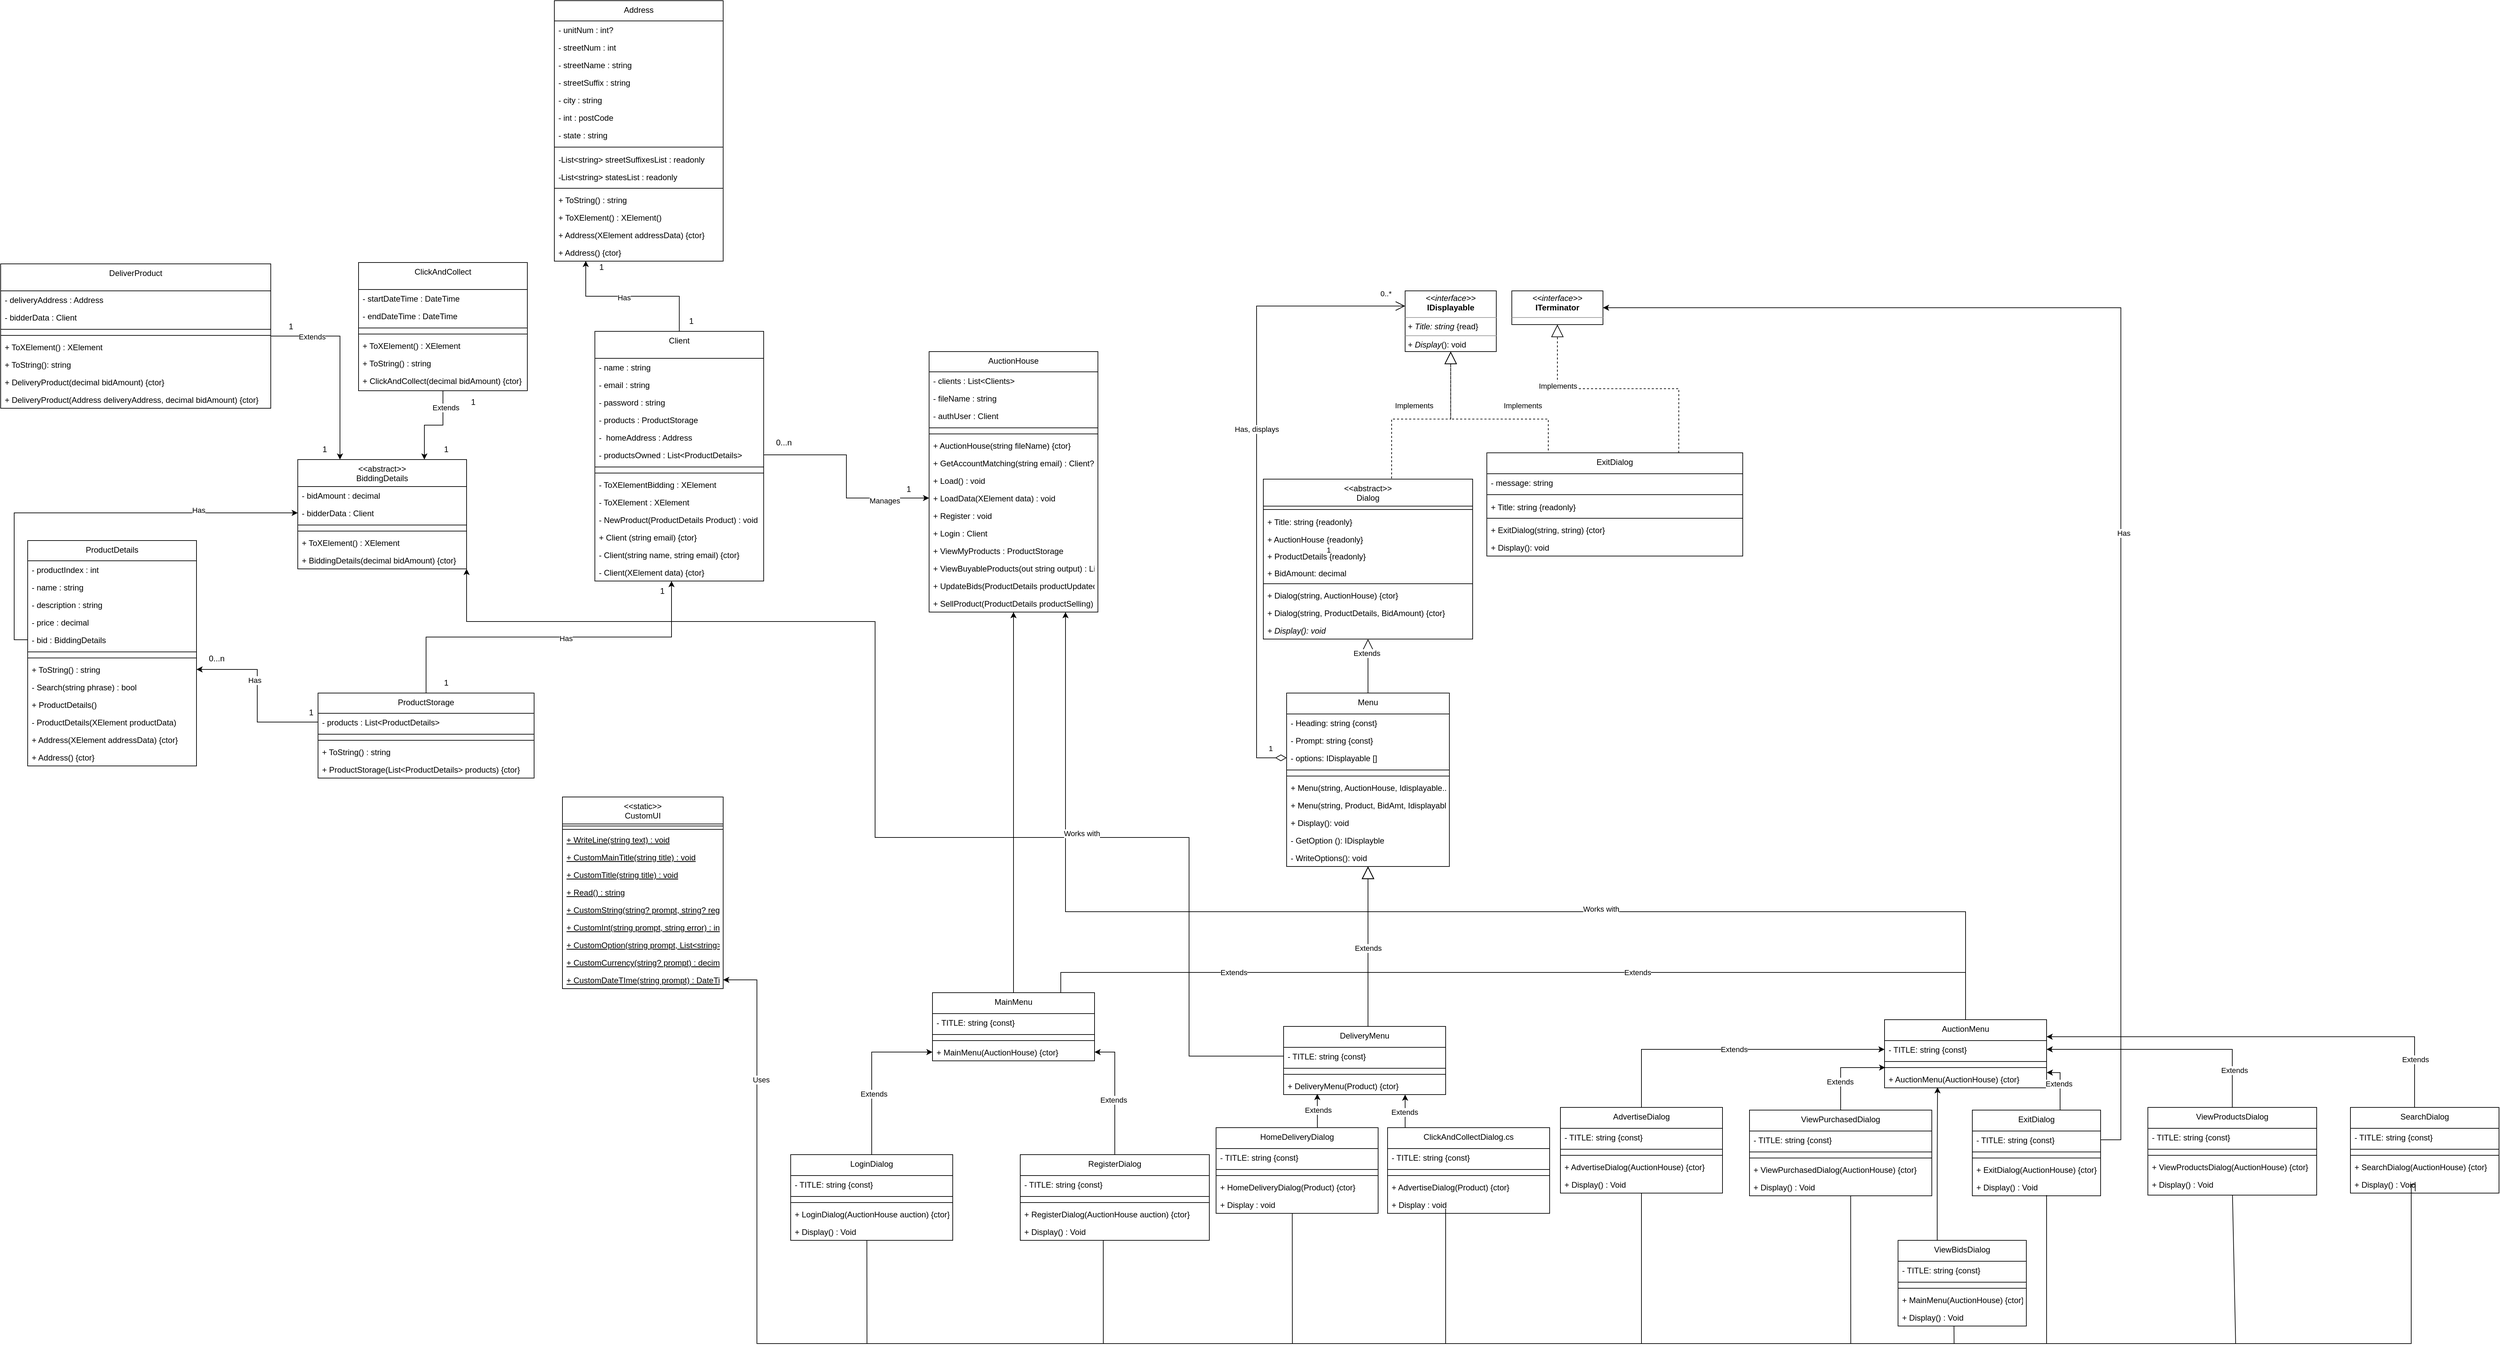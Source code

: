 <mxfile version="20.5.0" type="device"><diagram id="gh48LZfz965hIa5DMGcb" name="Page-1"><mxGraphModel dx="9145" dy="4157" grid="1" gridSize="10" guides="1" tooltips="1" connect="1" arrows="1" fold="1" page="1" pageScale="1" pageWidth="827" pageHeight="1169" math="0" shadow="0"><root><mxCell id="0"/><mxCell id="1" parent="0"/><mxCell id="k89kTj5mciIVllMRWalk-2" value="Extends" style="endArrow=block;endSize=16;endFill=0;html=1;rounded=0;strokeColor=#000000;strokeWidth=1;exitX=0.5;exitY=0;exitDx=0;exitDy=0;entryX=0.5;entryY=1;entryDx=0;entryDy=0;" edge="1" parent="1" source="k89kTj5mciIVllMRWalk-41" target="k89kTj5mciIVllMRWalk-6"><mxGeometry x="0.489" y="2" width="160" relative="1" as="geometry"><mxPoint x="180" y="630" as="sourcePoint"/><mxPoint x="180" y="560" as="targetPoint"/><mxPoint as="offset"/></mxGeometry></mxCell><mxCell id="k89kTj5mciIVllMRWalk-3" value="1" style="edgeLabel;resizable=0;html=1;align=right;verticalAlign=top;strokeWidth=1;" connectable="0" vertex="1" parent="1"><mxGeometry x="90" y="491" as="geometry"/></mxCell><mxCell id="k89kTj5mciIVllMRWalk-4" value="Extends" style="endArrow=block;endSize=16;endFill=0;html=1;rounded=0;strokeColor=default;strokeWidth=1;entryX=0.5;entryY=1;entryDx=0;entryDy=0;exitX=0.5;exitY=0;exitDx=0;exitDy=0;edgeStyle=orthogonalEdgeStyle;" edge="1" parent="1" source="k89kTj5mciIVllMRWalk-24" target="k89kTj5mciIVllMRWalk-41"><mxGeometry width="160" relative="1" as="geometry"><mxPoint x="-10" y="1072" as="sourcePoint"/><mxPoint x="180" y="982" as="targetPoint"/><Array as="points"><mxPoint x="-310" y="1130"/><mxPoint x="145" y="1130"/></Array></mxGeometry></mxCell><mxCell id="k89kTj5mciIVllMRWalk-5" value="&lt;p style=&quot;margin:0px;margin-top:4px;text-align:center;&quot;&gt;&lt;i&gt;&amp;lt;&amp;lt;interface&amp;gt;&amp;gt;&lt;/i&gt;&lt;br&gt;&lt;b&gt;IDisplayable&lt;/b&gt;&lt;/p&gt;&lt;hr size=&quot;1&quot;&gt;&lt;p style=&quot;margin:0px;margin-left:4px;&quot;&gt;+ &lt;i&gt;Title: string&lt;/i&gt; {read}&lt;br&gt;&lt;/p&gt;&lt;hr size=&quot;1&quot;&gt;&lt;p style=&quot;margin:0px;margin-left:4px;&quot;&gt;+ &lt;i&gt;Display&lt;/i&gt;(): void&lt;br&gt;&lt;/p&gt;" style="verticalAlign=top;align=left;overflow=fill;fontSize=12;fontFamily=Helvetica;html=1;" vertex="1" parent="1"><mxGeometry x="200" y="120" width="135" height="90" as="geometry"/></mxCell><mxCell id="k89kTj5mciIVllMRWalk-6" value="&lt;&lt;abstract&gt;&gt;&#10;Dialog" style="swimlane;fontStyle=0;align=center;verticalAlign=top;childLayout=stackLayout;horizontal=1;startSize=40;horizontalStack=0;resizeParent=1;resizeParentMax=0;resizeLast=0;collapsible=1;marginBottom=0;" vertex="1" parent="1"><mxGeometry x="-10" y="399" width="310" height="237" as="geometry"><mxRectangle x="100" y="399" width="110" height="40" as="alternateBounds"/></mxGeometry></mxCell><mxCell id="k89kTj5mciIVllMRWalk-7" value="" style="shape=crossbar;whiteSpace=wrap;html=1;rounded=1;strokeWidth=1;" vertex="1" parent="k89kTj5mciIVllMRWalk-6"><mxGeometry y="40" width="310" height="10" as="geometry"/></mxCell><mxCell id="k89kTj5mciIVllMRWalk-8" value="+ Title: string {readonly}" style="text;strokeColor=none;fillColor=none;align=left;verticalAlign=top;spacingLeft=4;spacingRight=4;overflow=hidden;rotatable=0;points=[[0,0.5],[1,0.5]];portConstraint=eastwest;" vertex="1" parent="k89kTj5mciIVllMRWalk-6"><mxGeometry y="50" width="310" height="26" as="geometry"/></mxCell><mxCell id="k89kTj5mciIVllMRWalk-9" value="+ AuctionHouse {readonly}" style="text;strokeColor=none;fillColor=none;align=left;verticalAlign=top;spacingLeft=4;spacingRight=4;overflow=hidden;rotatable=0;points=[[0,0.5],[1,0.5]];portConstraint=eastwest;" vertex="1" parent="k89kTj5mciIVllMRWalk-6"><mxGeometry y="76" width="310" height="25" as="geometry"/></mxCell><mxCell id="k89kTj5mciIVllMRWalk-59" value="+ ProductDetails {readonly}" style="text;strokeColor=none;fillColor=none;align=left;verticalAlign=top;spacingLeft=4;spacingRight=4;overflow=hidden;rotatable=0;points=[[0,0.5],[1,0.5]];portConstraint=eastwest;" vertex="1" parent="k89kTj5mciIVllMRWalk-6"><mxGeometry y="101" width="310" height="25" as="geometry"/></mxCell><mxCell id="k89kTj5mciIVllMRWalk-64" value="+ BidAmount: decimal" style="text;strokeColor=none;fillColor=none;align=left;verticalAlign=top;spacingLeft=4;spacingRight=4;overflow=hidden;rotatable=0;points=[[0,0.5],[1,0.5]];portConstraint=eastwest;" vertex="1" parent="k89kTj5mciIVllMRWalk-6"><mxGeometry y="126" width="310" height="25" as="geometry"/></mxCell><mxCell id="k89kTj5mciIVllMRWalk-10" value="" style="line;strokeWidth=1;fillColor=none;align=left;verticalAlign=middle;spacingTop=-1;spacingLeft=3;spacingRight=3;rotatable=0;labelPosition=right;points=[];portConstraint=eastwest;strokeColor=inherit;" vertex="1" parent="k89kTj5mciIVllMRWalk-6"><mxGeometry y="151" width="310" height="8" as="geometry"/></mxCell><mxCell id="k89kTj5mciIVllMRWalk-11" value="+ Dialog(string, AuctionHouse) {ctor}" style="text;strokeColor=none;fillColor=none;align=left;verticalAlign=top;spacingLeft=4;spacingRight=4;overflow=hidden;rotatable=0;points=[[0,0.5],[1,0.5]];portConstraint=eastwest;" vertex="1" parent="k89kTj5mciIVllMRWalk-6"><mxGeometry y="159" width="310" height="26" as="geometry"/></mxCell><mxCell id="k89kTj5mciIVllMRWalk-63" value="+ Dialog(string, ProductDetails, BidAmount) {ctor}" style="text;strokeColor=none;fillColor=none;align=left;verticalAlign=top;spacingLeft=4;spacingRight=4;overflow=hidden;rotatable=0;points=[[0,0.5],[1,0.5]];portConstraint=eastwest;" vertex="1" parent="k89kTj5mciIVllMRWalk-6"><mxGeometry y="185" width="310" height="26" as="geometry"/></mxCell><mxCell id="k89kTj5mciIVllMRWalk-12" value="+ Display(): void" style="text;strokeColor=none;fillColor=none;align=left;verticalAlign=top;spacingLeft=4;spacingRight=4;overflow=hidden;rotatable=0;points=[[0,0.5],[1,0.5]];portConstraint=eastwest;fontStyle=2" vertex="1" parent="k89kTj5mciIVllMRWalk-6"><mxGeometry y="211" width="310" height="26" as="geometry"/></mxCell><mxCell id="k89kTj5mciIVllMRWalk-13" value="Implements" style="endArrow=block;endSize=16;endFill=0;html=1;rounded=0;exitX=0.5;exitY=0;exitDx=0;exitDy=0;entryX=0.5;entryY=1;entryDx=0;entryDy=0;edgeStyle=orthogonalEdgeStyle;dashed=1;" edge="1" parent="1" source="k89kTj5mciIVllMRWalk-6" target="k89kTj5mciIVllMRWalk-5"><mxGeometry x="0.009" y="20" width="160" relative="1" as="geometry"><mxPoint x="390" y="370" as="sourcePoint"/><mxPoint x="550" y="370" as="targetPoint"/><Array as="points"><mxPoint x="180" y="310"/><mxPoint x="268" y="310"/></Array><mxPoint as="offset"/></mxGeometry></mxCell><mxCell id="k89kTj5mciIVllMRWalk-14" value="&lt;p style=&quot;margin:0px;margin-top:4px;text-align:center;&quot;&gt;&lt;i&gt;&amp;lt;&amp;lt;interface&amp;gt;&amp;gt;&lt;/i&gt;&lt;br&gt;&lt;b&gt;ITerminator&lt;/b&gt;&lt;/p&gt;&lt;hr size=&quot;1&quot;&gt;&lt;p style=&quot;margin:0px;margin-left:4px;&quot;&gt;&lt;/p&gt;&lt;p style=&quot;margin:0px;margin-left:4px;&quot;&gt;&lt;br&gt;&lt;/p&gt;" style="verticalAlign=top;align=left;overflow=fill;fontSize=12;fontFamily=Helvetica;html=1;" vertex="1" parent="1"><mxGeometry x="358" y="120" width="135" height="50" as="geometry"/></mxCell><mxCell id="k89kTj5mciIVllMRWalk-15" value="ExitDialog" style="swimlane;fontStyle=0;align=center;verticalAlign=top;childLayout=stackLayout;horizontal=1;startSize=31;horizontalStack=0;resizeParent=1;resizeParentMax=0;resizeLast=0;collapsible=1;marginBottom=0;resizeHeight=0;" vertex="1" parent="1"><mxGeometry x="321" y="360" width="379" height="153" as="geometry"/></mxCell><mxCell id="k89kTj5mciIVllMRWalk-16" value="- message: string" style="text;strokeColor=none;fillColor=none;align=left;verticalAlign=top;spacingLeft=4;spacingRight=4;overflow=hidden;rotatable=0;points=[[0,0.5],[1,0.5]];portConstraint=eastwest;" vertex="1" parent="k89kTj5mciIVllMRWalk-15"><mxGeometry y="31" width="379" height="26" as="geometry"/></mxCell><mxCell id="k89kTj5mciIVllMRWalk-17" value="" style="shape=crossbar;whiteSpace=wrap;html=1;rounded=1;strokeWidth=1;" vertex="1" parent="k89kTj5mciIVllMRWalk-15"><mxGeometry y="57" width="379" height="10" as="geometry"/></mxCell><mxCell id="k89kTj5mciIVllMRWalk-18" value="+ Title: string {readonly}" style="text;strokeColor=none;fillColor=none;align=left;verticalAlign=top;spacingLeft=4;spacingRight=4;overflow=hidden;rotatable=0;points=[[0,0.5],[1,0.5]];portConstraint=eastwest;" vertex="1" parent="k89kTj5mciIVllMRWalk-15"><mxGeometry y="67" width="379" height="26" as="geometry"/></mxCell><mxCell id="k89kTj5mciIVllMRWalk-19" value="" style="line;strokeWidth=1;fillColor=none;align=left;verticalAlign=middle;spacingTop=-1;spacingLeft=3;spacingRight=3;rotatable=0;labelPosition=right;points=[];portConstraint=eastwest;strokeColor=inherit;" vertex="1" parent="k89kTj5mciIVllMRWalk-15"><mxGeometry y="93" width="379" height="8" as="geometry"/></mxCell><mxCell id="k89kTj5mciIVllMRWalk-20" value="+ ExitDialog(string, string) {ctor}" style="text;strokeColor=none;fillColor=none;align=left;verticalAlign=top;spacingLeft=4;spacingRight=4;overflow=hidden;rotatable=0;points=[[0,0.5],[1,0.5]];portConstraint=eastwest;" vertex="1" parent="k89kTj5mciIVllMRWalk-15"><mxGeometry y="101" width="379" height="26" as="geometry"/></mxCell><mxCell id="k89kTj5mciIVllMRWalk-21" value="+ Display(): void " style="text;strokeColor=none;fillColor=none;align=left;verticalAlign=top;spacingLeft=4;spacingRight=4;overflow=hidden;rotatable=0;points=[[0,0.5],[1,0.5]];portConstraint=eastwest;" vertex="1" parent="k89kTj5mciIVllMRWalk-15"><mxGeometry y="127" width="379" height="26" as="geometry"/></mxCell><mxCell id="k89kTj5mciIVllMRWalk-22" value="Implements" style="endArrow=block;endSize=16;endFill=0;html=1;rounded=0;exitX=0.5;exitY=0;exitDx=0;exitDy=0;entryX=0.5;entryY=1;entryDx=0;entryDy=0;dashed=1;edgeStyle=orthogonalEdgeStyle;" edge="1" parent="1" source="k89kTj5mciIVllMRWalk-15" target="k89kTj5mciIVllMRWalk-5"><mxGeometry x="-0.048" y="-20" width="160" relative="1" as="geometry"><mxPoint x="190" y="410" as="sourcePoint"/><mxPoint x="277.5" y="220" as="targetPoint"/><Array as="points"><mxPoint x="412" y="310"/><mxPoint x="268" y="310"/></Array><mxPoint as="offset"/></mxGeometry></mxCell><mxCell id="k89kTj5mciIVllMRWalk-23" value="Implements" style="endArrow=block;endSize=16;endFill=0;html=1;rounded=0;exitX=0.75;exitY=0;exitDx=0;exitDy=0;entryX=0.5;entryY=1;entryDx=0;entryDy=0;dashed=1;edgeStyle=orthogonalEdgeStyle;" edge="1" parent="1" source="k89kTj5mciIVllMRWalk-15" target="k89kTj5mciIVllMRWalk-14"><mxGeometry x="0.51" width="160" relative="1" as="geometry"><mxPoint x="459" y="479" as="sourcePoint"/><mxPoint x="277.5" y="220" as="targetPoint"/><mxPoint as="offset"/></mxGeometry></mxCell><mxCell id="k89kTj5mciIVllMRWalk-445" style="edgeStyle=none;rounded=0;orthogonalLoop=1;jettySize=auto;html=1;" edge="1" parent="1" source="k89kTj5mciIVllMRWalk-24" target="k89kTj5mciIVllMRWalk-139"><mxGeometry relative="1" as="geometry"/></mxCell><mxCell id="k89kTj5mciIVllMRWalk-24" value="MainMenu" style="swimlane;fontStyle=0;align=center;verticalAlign=top;childLayout=stackLayout;horizontal=1;startSize=31;horizontalStack=0;resizeParent=1;resizeParentMax=0;resizeLast=0;collapsible=1;marginBottom=0;resizeHeight=1;resizeWidth=1;" vertex="1" parent="1"><mxGeometry x="-500" y="1160" width="240" height="101" as="geometry"/></mxCell><mxCell id="k89kTj5mciIVllMRWalk-27" value="- TITLE: string {const}" style="text;strokeColor=none;fillColor=none;align=left;verticalAlign=top;spacingLeft=4;spacingRight=4;overflow=hidden;rotatable=0;points=[[0,0.5],[1,0.5]];portConstraint=eastwest;" vertex="1" parent="k89kTj5mciIVllMRWalk-24"><mxGeometry y="31" width="240" height="26" as="geometry"/></mxCell><mxCell id="k89kTj5mciIVllMRWalk-28" value="" style="shape=crossbar;whiteSpace=wrap;html=1;rounded=1;strokeWidth=1;" vertex="1" parent="k89kTj5mciIVllMRWalk-24"><mxGeometry y="57" width="240" height="10" as="geometry"/></mxCell><mxCell id="k89kTj5mciIVllMRWalk-29" value="" style="line;strokeWidth=1;fillColor=none;align=left;verticalAlign=middle;spacingTop=-1;spacingLeft=3;spacingRight=3;rotatable=0;labelPosition=right;points=[];portConstraint=eastwest;strokeColor=inherit;" vertex="1" parent="k89kTj5mciIVllMRWalk-24"><mxGeometry y="67" width="240" height="8" as="geometry"/></mxCell><mxCell id="k89kTj5mciIVllMRWalk-30" value="+ MainMenu(AuctionHouse) {ctor}" style="text;strokeColor=none;fillColor=none;align=left;verticalAlign=top;spacingLeft=4;spacingRight=4;overflow=hidden;rotatable=0;points=[[0,0.5],[1,0.5]];portConstraint=eastwest;" vertex="1" parent="k89kTj5mciIVllMRWalk-24"><mxGeometry y="75" width="240" height="26" as="geometry"/></mxCell><mxCell id="k89kTj5mciIVllMRWalk-31" value="Has, displays" style="endArrow=open;html=1;endSize=12;startArrow=diamondThin;startSize=14;startFill=0;rounded=0;strokeColor=default;strokeWidth=1;exitX=0;exitY=0.5;exitDx=0;exitDy=0;entryX=0;entryY=0.25;entryDx=0;entryDy=0;edgeStyle=orthogonalEdgeStyle;" edge="1" parent="1" source="k89kTj5mciIVllMRWalk-44" target="k89kTj5mciIVllMRWalk-5"><mxGeometry x="0.138" relative="1" as="geometry"><mxPoint x="190" y="410" as="sourcePoint"/><mxPoint x="350" y="410" as="targetPoint"/><Array as="points"><mxPoint x="-20" y="812"/><mxPoint x="-20" y="143"/></Array><mxPoint as="offset"/></mxGeometry></mxCell><mxCell id="k89kTj5mciIVllMRWalk-32" value="1" style="edgeLabel;resizable=0;html=1;align=left;verticalAlign=top;strokeWidth=1;" connectable="0" vertex="1" parent="k89kTj5mciIVllMRWalk-31"><mxGeometry x="-1" relative="1" as="geometry"><mxPoint x="-29" y="-27" as="offset"/></mxGeometry></mxCell><mxCell id="k89kTj5mciIVllMRWalk-33" value="0..*" style="edgeLabel;resizable=0;html=1;align=right;verticalAlign=top;strokeWidth=1;" connectable="0" vertex="1" parent="k89kTj5mciIVllMRWalk-31"><mxGeometry x="1" relative="1" as="geometry"><mxPoint x="-20" y="-32" as="offset"/></mxGeometry></mxCell><mxCell id="k89kTj5mciIVllMRWalk-41" value="Menu" style="swimlane;fontStyle=0;align=center;verticalAlign=top;childLayout=stackLayout;horizontal=1;startSize=31;horizontalStack=0;resizeParent=1;resizeParentMax=0;resizeLast=0;collapsible=1;marginBottom=0;resizeHeight=1;resizeWidth=1;" vertex="1" parent="1"><mxGeometry x="24.5" y="716" width="241" height="257" as="geometry"/></mxCell><mxCell id="k89kTj5mciIVllMRWalk-42" value="- Heading: string {const}" style="text;strokeColor=none;fillColor=none;align=left;verticalAlign=top;spacingLeft=4;spacingRight=4;overflow=hidden;rotatable=0;points=[[0,0.5],[1,0.5]];portConstraint=eastwest;" vertex="1" parent="k89kTj5mciIVllMRWalk-41"><mxGeometry y="31" width="241" height="26" as="geometry"/></mxCell><mxCell id="k89kTj5mciIVllMRWalk-43" value="- Prompt: string {const}" style="text;strokeColor=none;fillColor=none;align=left;verticalAlign=top;spacingLeft=4;spacingRight=4;overflow=hidden;rotatable=0;points=[[0,0.5],[1,0.5]];portConstraint=eastwest;" vertex="1" parent="k89kTj5mciIVllMRWalk-41"><mxGeometry y="57" width="241" height="26" as="geometry"/></mxCell><mxCell id="k89kTj5mciIVllMRWalk-44" value="- options: IDisplayable []" style="text;strokeColor=none;fillColor=none;align=left;verticalAlign=top;spacingLeft=4;spacingRight=4;overflow=hidden;rotatable=0;points=[[0,0.5],[1,0.5]];portConstraint=eastwest;" vertex="1" parent="k89kTj5mciIVllMRWalk-41"><mxGeometry y="83" width="241" height="26" as="geometry"/></mxCell><mxCell id="k89kTj5mciIVllMRWalk-45" value="" style="shape=crossbar;whiteSpace=wrap;html=1;rounded=1;strokeWidth=1;" vertex="1" parent="k89kTj5mciIVllMRWalk-41"><mxGeometry y="109" width="241" height="10" as="geometry"/></mxCell><mxCell id="k89kTj5mciIVllMRWalk-46" value="" style="line;strokeWidth=1;fillColor=none;align=left;verticalAlign=middle;spacingTop=-1;spacingLeft=3;spacingRight=3;rotatable=0;labelPosition=right;points=[];portConstraint=eastwest;strokeColor=inherit;" vertex="1" parent="k89kTj5mciIVllMRWalk-41"><mxGeometry y="119" width="241" height="8" as="geometry"/></mxCell><mxCell id="k89kTj5mciIVllMRWalk-47" value="+ Menu(string, AuctionHouse, Idisplayable...) {ctor}" style="text;strokeColor=none;fillColor=none;align=left;verticalAlign=top;spacingLeft=4;spacingRight=4;overflow=hidden;rotatable=0;points=[[0,0.5],[1,0.5]];portConstraint=eastwest;" vertex="1" parent="k89kTj5mciIVllMRWalk-41"><mxGeometry y="127" width="241" height="26" as="geometry"/></mxCell><mxCell id="k89kTj5mciIVllMRWalk-66" value="+ Menu(string, Product, BidAmt, Idisplayable...) {ctor}" style="text;strokeColor=none;fillColor=none;align=left;verticalAlign=top;spacingLeft=4;spacingRight=4;overflow=hidden;rotatable=0;points=[[0,0.5],[1,0.5]];portConstraint=eastwest;" vertex="1" parent="k89kTj5mciIVllMRWalk-41"><mxGeometry y="153" width="241" height="26" as="geometry"/></mxCell><mxCell id="k89kTj5mciIVllMRWalk-48" value="+ Display(): void " style="text;strokeColor=none;fillColor=none;align=left;verticalAlign=top;spacingLeft=4;spacingRight=4;overflow=hidden;rotatable=0;points=[[0,0.5],[1,0.5]];portConstraint=eastwest;" vertex="1" parent="k89kTj5mciIVllMRWalk-41"><mxGeometry y="179" width="241" height="26" as="geometry"/></mxCell><mxCell id="k89kTj5mciIVllMRWalk-49" value="- GetOption (): IDisplayble " style="text;strokeColor=none;fillColor=none;align=left;verticalAlign=top;spacingLeft=4;spacingRight=4;overflow=hidden;rotatable=0;points=[[0,0.5],[1,0.5]];portConstraint=eastwest;" vertex="1" parent="k89kTj5mciIVllMRWalk-41"><mxGeometry y="205" width="241" height="26" as="geometry"/></mxCell><mxCell id="k89kTj5mciIVllMRWalk-50" value="- WriteOptions(): void " style="text;strokeColor=none;fillColor=none;align=left;verticalAlign=top;spacingLeft=4;spacingRight=4;overflow=hidden;rotatable=0;points=[[0,0.5],[1,0.5]];portConstraint=eastwest;" vertex="1" parent="k89kTj5mciIVllMRWalk-41"><mxGeometry y="231" width="241" height="26" as="geometry"/></mxCell><mxCell id="k89kTj5mciIVllMRWalk-51" value="Extends" style="endArrow=block;endSize=16;endFill=0;html=1;rounded=0;strokeColor=default;strokeWidth=1;edgeStyle=orthogonalEdgeStyle;entryX=0.5;entryY=1;entryDx=0;entryDy=0;exitX=0.5;exitY=0;exitDx=0;exitDy=0;" edge="1" parent="1" source="k89kTj5mciIVllMRWalk-75" target="k89kTj5mciIVllMRWalk-41"><mxGeometry width="160" relative="1" as="geometry"><mxPoint x="354" y="1270" as="sourcePoint"/><mxPoint x="180" y="967" as="targetPoint"/><Array as="points"><mxPoint x="1030" y="1130"/><mxPoint x="145" y="1130"/></Array></mxGeometry></mxCell><mxCell id="k89kTj5mciIVllMRWalk-451" style="edgeStyle=orthogonalEdgeStyle;rounded=0;orthogonalLoop=1;jettySize=auto;html=1;entryX=0.808;entryY=1;entryDx=0;entryDy=0;entryPerimeter=0;" edge="1" parent="1" source="k89kTj5mciIVllMRWalk-75" target="k89kTj5mciIVllMRWalk-139"><mxGeometry relative="1" as="geometry"><Array as="points"><mxPoint x="1030" y="1040"/><mxPoint x="-303" y="1040"/></Array></mxGeometry></mxCell><mxCell id="k89kTj5mciIVllMRWalk-452" value="Works with" style="edgeLabel;html=1;align=center;verticalAlign=middle;resizable=0;points=[];" vertex="1" connectable="0" parent="k89kTj5mciIVllMRWalk-451"><mxGeometry x="-0.276" y="-4" relative="1" as="geometry"><mxPoint x="1" as="offset"/></mxGeometry></mxCell><mxCell id="k89kTj5mciIVllMRWalk-75" value="AuctionMenu" style="swimlane;fontStyle=0;align=center;verticalAlign=top;childLayout=stackLayout;horizontal=1;startSize=31;horizontalStack=0;resizeParent=1;resizeParentMax=0;resizeLast=0;collapsible=1;marginBottom=0;resizeHeight=1;resizeWidth=1;" vertex="1" parent="1"><mxGeometry x="910" y="1200" width="240" height="101" as="geometry"/></mxCell><mxCell id="k89kTj5mciIVllMRWalk-76" value="- TITLE: string {const}" style="text;strokeColor=none;fillColor=none;align=left;verticalAlign=top;spacingLeft=4;spacingRight=4;overflow=hidden;rotatable=0;points=[[0,0.5],[1,0.5]];portConstraint=eastwest;" vertex="1" parent="k89kTj5mciIVllMRWalk-75"><mxGeometry y="31" width="240" height="26" as="geometry"/></mxCell><mxCell id="k89kTj5mciIVllMRWalk-77" value="" style="shape=crossbar;whiteSpace=wrap;html=1;rounded=1;strokeWidth=1;" vertex="1" parent="k89kTj5mciIVllMRWalk-75"><mxGeometry y="57" width="240" height="10" as="geometry"/></mxCell><mxCell id="k89kTj5mciIVllMRWalk-78" value="" style="line;strokeWidth=1;fillColor=none;align=left;verticalAlign=middle;spacingTop=-1;spacingLeft=3;spacingRight=3;rotatable=0;labelPosition=right;points=[];portConstraint=eastwest;strokeColor=inherit;" vertex="1" parent="k89kTj5mciIVllMRWalk-75"><mxGeometry y="67" width="240" height="8" as="geometry"/></mxCell><mxCell id="k89kTj5mciIVllMRWalk-79" value="+ AuctionMenu(AuctionHouse) {ctor}" style="text;strokeColor=none;fillColor=none;align=left;verticalAlign=top;spacingLeft=4;spacingRight=4;overflow=hidden;rotatable=0;points=[[0,0.5],[1,0.5]];portConstraint=eastwest;" vertex="1" parent="k89kTj5mciIVllMRWalk-75"><mxGeometry y="75" width="240" height="26" as="geometry"/></mxCell><mxCell id="k89kTj5mciIVllMRWalk-81" value="DeliveryMenu" style="swimlane;fontStyle=0;align=center;verticalAlign=top;childLayout=stackLayout;horizontal=1;startSize=31;horizontalStack=0;resizeParent=1;resizeParentMax=0;resizeLast=0;collapsible=1;marginBottom=0;resizeHeight=1;resizeWidth=1;" vertex="1" parent="1"><mxGeometry x="20" y="1210" width="240" height="101" as="geometry"/></mxCell><mxCell id="k89kTj5mciIVllMRWalk-82" value="- TITLE: string {const}" style="text;strokeColor=none;fillColor=none;align=left;verticalAlign=top;spacingLeft=4;spacingRight=4;overflow=hidden;rotatable=0;points=[[0,0.5],[1,0.5]];portConstraint=eastwest;" vertex="1" parent="k89kTj5mciIVllMRWalk-81"><mxGeometry y="31" width="240" height="26" as="geometry"/></mxCell><mxCell id="k89kTj5mciIVllMRWalk-83" value="" style="shape=crossbar;whiteSpace=wrap;html=1;rounded=1;strokeWidth=1;" vertex="1" parent="k89kTj5mciIVllMRWalk-81"><mxGeometry y="57" width="240" height="10" as="geometry"/></mxCell><mxCell id="k89kTj5mciIVllMRWalk-84" value="" style="line;strokeWidth=1;fillColor=none;align=left;verticalAlign=middle;spacingTop=-1;spacingLeft=3;spacingRight=3;rotatable=0;labelPosition=right;points=[];portConstraint=eastwest;strokeColor=inherit;" vertex="1" parent="k89kTj5mciIVllMRWalk-81"><mxGeometry y="67" width="240" height="8" as="geometry"/></mxCell><mxCell id="k89kTj5mciIVllMRWalk-85" value="+ DeliveryMenu(Product) {ctor}" style="text;strokeColor=none;fillColor=none;align=left;verticalAlign=top;spacingLeft=4;spacingRight=4;overflow=hidden;rotatable=0;points=[[0,0.5],[1,0.5]];portConstraint=eastwest;" vertex="1" parent="k89kTj5mciIVllMRWalk-81"><mxGeometry y="75" width="240" height="26" as="geometry"/></mxCell><mxCell id="k89kTj5mciIVllMRWalk-88" value="Extends" style="endArrow=block;endSize=16;endFill=0;html=1;rounded=0;strokeColor=default;strokeWidth=1;edgeStyle=orthogonalEdgeStyle;exitX=0.5;exitY=0;exitDx=0;exitDy=0;" edge="1" parent="1" source="k89kTj5mciIVllMRWalk-81" target="k89kTj5mciIVllMRWalk-50"><mxGeometry width="160" relative="1" as="geometry"><mxPoint x="544.0" y="1230" as="sourcePoint"/><mxPoint x="160" y="1010" as="targetPoint"/><Array as="points"><mxPoint x="145" y="1210"/></Array></mxGeometry></mxCell><mxCell id="k89kTj5mciIVllMRWalk-107" value="AuctionHouse" style="swimlane;fontStyle=0;align=center;verticalAlign=top;childLayout=stackLayout;horizontal=1;startSize=30;horizontalStack=0;resizeParent=1;resizeParentMax=0;resizeLast=0;collapsible=1;marginBottom=0;resizeHeight=1;resizeWidth=1;" vertex="1" parent="1"><mxGeometry x="-505" y="210" width="250" height="386" as="geometry"/></mxCell><mxCell id="k89kTj5mciIVllMRWalk-108" value="- clients : List&lt;Clients&gt;" style="text;strokeColor=none;fillColor=none;align=left;verticalAlign=top;spacingLeft=4;spacingRight=4;overflow=hidden;rotatable=0;points=[[0,0.5],[1,0.5]];portConstraint=eastwest;" vertex="1" parent="k89kTj5mciIVllMRWalk-107"><mxGeometry y="30" width="250" height="26" as="geometry"/></mxCell><mxCell id="k89kTj5mciIVllMRWalk-129" value="- fileName : string" style="text;strokeColor=none;fillColor=none;align=left;verticalAlign=top;spacingLeft=4;spacingRight=4;overflow=hidden;rotatable=0;points=[[0,0.5],[1,0.5]];portConstraint=eastwest;" vertex="1" parent="k89kTj5mciIVllMRWalk-107"><mxGeometry y="56" width="250" height="26" as="geometry"/></mxCell><mxCell id="k89kTj5mciIVllMRWalk-130" value="- authUser : Client" style="text;strokeColor=none;fillColor=none;align=left;verticalAlign=top;spacingLeft=4;spacingRight=4;overflow=hidden;rotatable=0;points=[[0,0.5],[1,0.5]];portConstraint=eastwest;" vertex="1" parent="k89kTj5mciIVllMRWalk-107"><mxGeometry y="82" width="250" height="26" as="geometry"/></mxCell><mxCell id="k89kTj5mciIVllMRWalk-112" value="" style="shape=crossbar;whiteSpace=wrap;html=1;rounded=1;strokeWidth=1;" vertex="1" parent="k89kTj5mciIVllMRWalk-107"><mxGeometry y="108" width="250" height="10" as="geometry"/></mxCell><mxCell id="k89kTj5mciIVllMRWalk-115" value="" style="line;strokeWidth=1;fillColor=none;align=left;verticalAlign=middle;spacingTop=-1;spacingLeft=3;spacingRight=3;rotatable=0;labelPosition=right;points=[];portConstraint=eastwest;strokeColor=inherit;" vertex="1" parent="k89kTj5mciIVllMRWalk-107"><mxGeometry y="118" width="250" height="8" as="geometry"/></mxCell><mxCell id="k89kTj5mciIVllMRWalk-116" value="+ AuctionHouse(string fileName) {ctor}" style="text;strokeColor=none;fillColor=none;align=left;verticalAlign=top;spacingLeft=4;spacingRight=4;overflow=hidden;rotatable=0;points=[[0,0.5],[1,0.5]];portConstraint=eastwest;" vertex="1" parent="k89kTj5mciIVllMRWalk-107"><mxGeometry y="126" width="250" height="26" as="geometry"/></mxCell><mxCell id="k89kTj5mciIVllMRWalk-131" value="+ GetAccountMatching(string email) : Client?" style="text;strokeColor=none;fillColor=none;align=left;verticalAlign=top;spacingLeft=4;spacingRight=4;overflow=hidden;rotatable=0;points=[[0,0.5],[1,0.5]];portConstraint=eastwest;" vertex="1" parent="k89kTj5mciIVllMRWalk-107"><mxGeometry y="152" width="250" height="26" as="geometry"/></mxCell><mxCell id="k89kTj5mciIVllMRWalk-132" value="+ Load() : void" style="text;strokeColor=none;fillColor=none;align=left;verticalAlign=top;spacingLeft=4;spacingRight=4;overflow=hidden;rotatable=0;points=[[0,0.5],[1,0.5]];portConstraint=eastwest;" vertex="1" parent="k89kTj5mciIVllMRWalk-107"><mxGeometry y="178" width="250" height="26" as="geometry"/></mxCell><mxCell id="k89kTj5mciIVllMRWalk-133" value="+ LoadData(XElement data) : void" style="text;strokeColor=none;fillColor=none;align=left;verticalAlign=top;spacingLeft=4;spacingRight=4;overflow=hidden;rotatable=0;points=[[0,0.5],[1,0.5]];portConstraint=eastwest;" vertex="1" parent="k89kTj5mciIVllMRWalk-107"><mxGeometry y="204" width="250" height="26" as="geometry"/></mxCell><mxCell id="k89kTj5mciIVllMRWalk-134" value="+ Register : void" style="text;strokeColor=none;fillColor=none;align=left;verticalAlign=top;spacingLeft=4;spacingRight=4;overflow=hidden;rotatable=0;points=[[0,0.5],[1,0.5]];portConstraint=eastwest;" vertex="1" parent="k89kTj5mciIVllMRWalk-107"><mxGeometry y="230" width="250" height="26" as="geometry"/></mxCell><mxCell id="k89kTj5mciIVllMRWalk-135" value="+ Login : Client" style="text;strokeColor=none;fillColor=none;align=left;verticalAlign=top;spacingLeft=4;spacingRight=4;overflow=hidden;rotatable=0;points=[[0,0.5],[1,0.5]];portConstraint=eastwest;" vertex="1" parent="k89kTj5mciIVllMRWalk-107"><mxGeometry y="256" width="250" height="26" as="geometry"/></mxCell><mxCell id="k89kTj5mciIVllMRWalk-136" value="+ ViewMyProducts : ProductStorage" style="text;strokeColor=none;fillColor=none;align=left;verticalAlign=top;spacingLeft=4;spacingRight=4;overflow=hidden;rotatable=0;points=[[0,0.5],[1,0.5]];portConstraint=eastwest;" vertex="1" parent="k89kTj5mciIVllMRWalk-107"><mxGeometry y="282" width="250" height="26" as="geometry"/></mxCell><mxCell id="k89kTj5mciIVllMRWalk-137" value="+ ViewBuyableProducts(out string output) : List&lt;ProductDetails&gt;" style="text;strokeColor=none;fillColor=none;align=left;verticalAlign=top;spacingLeft=4;spacingRight=4;overflow=hidden;rotatable=0;points=[[0,0.5],[1,0.5]];portConstraint=eastwest;" vertex="1" parent="k89kTj5mciIVllMRWalk-107"><mxGeometry y="308" width="250" height="26" as="geometry"/></mxCell><mxCell id="k89kTj5mciIVllMRWalk-138" value="+ UpdateBids(ProductDetails productUpdated) : void" style="text;strokeColor=none;fillColor=none;align=left;verticalAlign=top;spacingLeft=4;spacingRight=4;overflow=hidden;rotatable=0;points=[[0,0.5],[1,0.5]];portConstraint=eastwest;" vertex="1" parent="k89kTj5mciIVllMRWalk-107"><mxGeometry y="334" width="250" height="26" as="geometry"/></mxCell><mxCell id="k89kTj5mciIVllMRWalk-139" value="+ SellProduct(ProductDetails productSelling) : void&#10;" style="text;strokeColor=none;fillColor=none;align=left;verticalAlign=top;spacingLeft=4;spacingRight=4;overflow=hidden;rotatable=0;points=[[0,0.5],[1,0.5]];portConstraint=eastwest;" vertex="1" parent="k89kTj5mciIVllMRWalk-107"><mxGeometry y="360" width="250" height="26" as="geometry"/></mxCell><mxCell id="k89kTj5mciIVllMRWalk-140" value="Address" style="swimlane;fontStyle=0;align=center;verticalAlign=top;childLayout=stackLayout;horizontal=1;startSize=30;horizontalStack=0;resizeParent=1;resizeParentMax=0;resizeLast=0;collapsible=1;marginBottom=0;resizeHeight=1;resizeWidth=1;" vertex="1" parent="1"><mxGeometry x="-1060" y="-310" width="250" height="386" as="geometry"/></mxCell><mxCell id="k89kTj5mciIVllMRWalk-141" value="- unitNum : int?" style="text;strokeColor=none;fillColor=none;align=left;verticalAlign=top;spacingLeft=4;spacingRight=4;overflow=hidden;rotatable=0;points=[[0,0.5],[1,0.5]];portConstraint=eastwest;" vertex="1" parent="k89kTj5mciIVllMRWalk-140"><mxGeometry y="30" width="250" height="26" as="geometry"/></mxCell><mxCell id="k89kTj5mciIVllMRWalk-156" value="- streetNum : int" style="text;strokeColor=none;fillColor=none;align=left;verticalAlign=top;spacingLeft=4;spacingRight=4;overflow=hidden;rotatable=0;points=[[0,0.5],[1,0.5]];portConstraint=eastwest;" vertex="1" parent="k89kTj5mciIVllMRWalk-140"><mxGeometry y="56" width="250" height="26" as="geometry"/></mxCell><mxCell id="k89kTj5mciIVllMRWalk-157" value="- streetName : string" style="text;strokeColor=none;fillColor=none;align=left;verticalAlign=top;spacingLeft=4;spacingRight=4;overflow=hidden;rotatable=0;points=[[0,0.5],[1,0.5]];portConstraint=eastwest;" vertex="1" parent="k89kTj5mciIVllMRWalk-140"><mxGeometry y="82" width="250" height="26" as="geometry"/></mxCell><mxCell id="k89kTj5mciIVllMRWalk-158" value="- streetSuffix : string" style="text;strokeColor=none;fillColor=none;align=left;verticalAlign=top;spacingLeft=4;spacingRight=4;overflow=hidden;rotatable=0;points=[[0,0.5],[1,0.5]];portConstraint=eastwest;" vertex="1" parent="k89kTj5mciIVllMRWalk-140"><mxGeometry y="108" width="250" height="26" as="geometry"/></mxCell><mxCell id="k89kTj5mciIVllMRWalk-159" value="- city : string" style="text;strokeColor=none;fillColor=none;align=left;verticalAlign=top;spacingLeft=4;spacingRight=4;overflow=hidden;rotatable=0;points=[[0,0.5],[1,0.5]];portConstraint=eastwest;" vertex="1" parent="k89kTj5mciIVllMRWalk-140"><mxGeometry y="134" width="250" height="26" as="geometry"/></mxCell><mxCell id="k89kTj5mciIVllMRWalk-160" value="- int : postCode" style="text;strokeColor=none;fillColor=none;align=left;verticalAlign=top;spacingLeft=4;spacingRight=4;overflow=hidden;rotatable=0;points=[[0,0.5],[1,0.5]];portConstraint=eastwest;" vertex="1" parent="k89kTj5mciIVllMRWalk-140"><mxGeometry y="160" width="250" height="26" as="geometry"/></mxCell><mxCell id="k89kTj5mciIVllMRWalk-161" value="- state : string" style="text;strokeColor=none;fillColor=none;align=left;verticalAlign=top;spacingLeft=4;spacingRight=4;overflow=hidden;rotatable=0;points=[[0,0.5],[1,0.5]];portConstraint=eastwest;" vertex="1" parent="k89kTj5mciIVllMRWalk-140"><mxGeometry y="186" width="250" height="26" as="geometry"/></mxCell><mxCell id="k89kTj5mciIVllMRWalk-144" value="" style="shape=crossbar;whiteSpace=wrap;html=1;rounded=1;strokeWidth=1;" vertex="1" parent="k89kTj5mciIVllMRWalk-140"><mxGeometry y="212" width="250" height="10" as="geometry"/></mxCell><mxCell id="k89kTj5mciIVllMRWalk-173" value="-List&lt;string&gt; streetSuffixesList : readonly" style="text;strokeColor=none;fillColor=none;align=left;verticalAlign=top;spacingLeft=4;spacingRight=4;overflow=hidden;rotatable=0;points=[[0,0.5],[1,0.5]];portConstraint=eastwest;" vertex="1" parent="k89kTj5mciIVllMRWalk-140"><mxGeometry y="222" width="250" height="26" as="geometry"/></mxCell><mxCell id="k89kTj5mciIVllMRWalk-187" value="-List&lt;string&gt; statesList : readonly" style="text;strokeColor=none;fillColor=none;align=left;verticalAlign=top;spacingLeft=4;spacingRight=4;overflow=hidden;rotatable=0;points=[[0,0.5],[1,0.5]];portConstraint=eastwest;" vertex="1" parent="k89kTj5mciIVllMRWalk-140"><mxGeometry y="248" width="250" height="26" as="geometry"/></mxCell><mxCell id="k89kTj5mciIVllMRWalk-145" value="" style="line;strokeWidth=1;fillColor=none;align=left;verticalAlign=middle;spacingTop=-1;spacingLeft=3;spacingRight=3;rotatable=0;labelPosition=right;points=[];portConstraint=eastwest;strokeColor=inherit;" vertex="1" parent="k89kTj5mciIVllMRWalk-140"><mxGeometry y="274" width="250" height="8" as="geometry"/></mxCell><mxCell id="k89kTj5mciIVllMRWalk-155" value="+ ToString() : string" style="text;strokeColor=none;fillColor=none;align=left;verticalAlign=top;spacingLeft=4;spacingRight=4;overflow=hidden;rotatable=0;points=[[0,0.5],[1,0.5]];portConstraint=eastwest;" vertex="1" parent="k89kTj5mciIVllMRWalk-140"><mxGeometry y="282" width="250" height="26" as="geometry"/></mxCell><mxCell id="k89kTj5mciIVllMRWalk-199" value="+ ToXElement() : XElement()" style="text;strokeColor=none;fillColor=none;align=left;verticalAlign=top;spacingLeft=4;spacingRight=4;overflow=hidden;rotatable=0;points=[[0,0.5],[1,0.5]];portConstraint=eastwest;" vertex="1" parent="k89kTj5mciIVllMRWalk-140"><mxGeometry y="308" width="250" height="26" as="geometry"/></mxCell><mxCell id="k89kTj5mciIVllMRWalk-200" value="+ Address(XElement addressData) {ctor}" style="text;strokeColor=none;fillColor=none;align=left;verticalAlign=top;spacingLeft=4;spacingRight=4;overflow=hidden;rotatable=0;points=[[0,0.5],[1,0.5]];portConstraint=eastwest;" vertex="1" parent="k89kTj5mciIVllMRWalk-140"><mxGeometry y="334" width="250" height="26" as="geometry"/></mxCell><mxCell id="k89kTj5mciIVllMRWalk-201" value="+ Address() {ctor}" style="text;strokeColor=none;fillColor=none;align=left;verticalAlign=top;spacingLeft=4;spacingRight=4;overflow=hidden;rotatable=0;points=[[0,0.5],[1,0.5]];portConstraint=eastwest;" vertex="1" parent="k89kTj5mciIVllMRWalk-140"><mxGeometry y="360" width="250" height="26" as="geometry"/></mxCell><mxCell id="k89kTj5mciIVllMRWalk-203" value="&lt;&lt;abstract&gt;&gt;&#10;BiddingDetails" style="swimlane;fontStyle=0;align=center;verticalAlign=top;childLayout=stackLayout;horizontal=1;startSize=40;horizontalStack=0;resizeParent=1;resizeParentMax=0;resizeLast=0;collapsible=1;marginBottom=0;resizeHeight=1;resizeWidth=1;" vertex="1" parent="1"><mxGeometry x="-1440" y="370" width="250" height="162" as="geometry"/></mxCell><mxCell id="k89kTj5mciIVllMRWalk-204" value="- bidAmount : decimal" style="text;strokeColor=none;fillColor=none;align=left;verticalAlign=top;spacingLeft=4;spacingRight=4;overflow=hidden;rotatable=0;points=[[0,0.5],[1,0.5]];portConstraint=eastwest;" vertex="1" parent="k89kTj5mciIVllMRWalk-203"><mxGeometry y="40" width="250" height="26" as="geometry"/></mxCell><mxCell id="k89kTj5mciIVllMRWalk-219" value="- bidderData : Client" style="text;strokeColor=none;fillColor=none;align=left;verticalAlign=top;spacingLeft=4;spacingRight=4;overflow=hidden;rotatable=0;points=[[0,0.5],[1,0.5]];portConstraint=eastwest;" vertex="1" parent="k89kTj5mciIVllMRWalk-203"><mxGeometry y="66" width="250" height="26" as="geometry"/></mxCell><mxCell id="k89kTj5mciIVllMRWalk-207" value="" style="shape=crossbar;whiteSpace=wrap;html=1;rounded=1;strokeWidth=1;" vertex="1" parent="k89kTj5mciIVllMRWalk-203"><mxGeometry y="92" width="250" height="10" as="geometry"/></mxCell><mxCell id="k89kTj5mciIVllMRWalk-208" value="" style="line;strokeWidth=1;fillColor=none;align=left;verticalAlign=middle;spacingTop=-1;spacingLeft=3;spacingRight=3;rotatable=0;labelPosition=right;points=[];portConstraint=eastwest;strokeColor=inherit;" vertex="1" parent="k89kTj5mciIVllMRWalk-203"><mxGeometry y="102" width="250" height="8" as="geometry"/></mxCell><mxCell id="k89kTj5mciIVllMRWalk-209" value="+ ToXElement() : XElement" style="text;strokeColor=none;fillColor=none;align=left;verticalAlign=top;spacingLeft=4;spacingRight=4;overflow=hidden;rotatable=0;points=[[0,0.5],[1,0.5]];portConstraint=eastwest;" vertex="1" parent="k89kTj5mciIVllMRWalk-203"><mxGeometry y="110" width="250" height="26" as="geometry"/></mxCell><mxCell id="k89kTj5mciIVllMRWalk-261" value="+ BiddingDetails(decimal bidAmount) {ctor}" style="text;strokeColor=none;fillColor=none;align=left;verticalAlign=top;spacingLeft=4;spacingRight=4;overflow=hidden;rotatable=0;points=[[0,0.5],[1,0.5]];portConstraint=eastwest;" vertex="1" parent="k89kTj5mciIVllMRWalk-203"><mxGeometry y="136" width="250" height="26" as="geometry"/></mxCell><mxCell id="k89kTj5mciIVllMRWalk-310" style="edgeStyle=orthogonalEdgeStyle;rounded=0;orthogonalLoop=1;jettySize=auto;html=1;entryX=0.25;entryY=0;entryDx=0;entryDy=0;" edge="1" parent="1" source="k89kTj5mciIVllMRWalk-220" target="k89kTj5mciIVllMRWalk-203"><mxGeometry relative="1" as="geometry"/></mxCell><mxCell id="k89kTj5mciIVllMRWalk-462" value="Extends" style="edgeLabel;html=1;align=center;verticalAlign=middle;resizable=0;points=[];" vertex="1" connectable="0" parent="k89kTj5mciIVllMRWalk-310"><mxGeometry x="-0.569" y="-1" relative="1" as="geometry"><mxPoint x="-1" as="offset"/></mxGeometry></mxCell><mxCell id="k89kTj5mciIVllMRWalk-220" value="DeliverProduct" style="swimlane;fontStyle=0;align=center;verticalAlign=top;childLayout=stackLayout;horizontal=1;startSize=40;horizontalStack=0;resizeParent=1;resizeParentMax=0;resizeLast=0;collapsible=1;marginBottom=0;resizeHeight=1;resizeWidth=1;" vertex="1" parent="1"><mxGeometry x="-1880" y="80" width="400" height="214" as="geometry"/></mxCell><mxCell id="k89kTj5mciIVllMRWalk-221" value="- deliveryAddress : Address" style="text;strokeColor=none;fillColor=none;align=left;verticalAlign=top;spacingLeft=4;spacingRight=4;overflow=hidden;rotatable=0;points=[[0,0.5],[1,0.5]];portConstraint=eastwest;" vertex="1" parent="k89kTj5mciIVllMRWalk-220"><mxGeometry y="40" width="400" height="26" as="geometry"/></mxCell><mxCell id="k89kTj5mciIVllMRWalk-222" value="- bidderData : Client" style="text;strokeColor=none;fillColor=none;align=left;verticalAlign=top;spacingLeft=4;spacingRight=4;overflow=hidden;rotatable=0;points=[[0,0.5],[1,0.5]];portConstraint=eastwest;" vertex="1" parent="k89kTj5mciIVllMRWalk-220"><mxGeometry y="66" width="400" height="26" as="geometry"/></mxCell><mxCell id="k89kTj5mciIVllMRWalk-223" value="" style="shape=crossbar;whiteSpace=wrap;html=1;rounded=1;strokeWidth=1;" vertex="1" parent="k89kTj5mciIVllMRWalk-220"><mxGeometry y="92" width="400" height="10" as="geometry"/></mxCell><mxCell id="k89kTj5mciIVllMRWalk-224" value="" style="line;strokeWidth=1;fillColor=none;align=left;verticalAlign=middle;spacingTop=-1;spacingLeft=3;spacingRight=3;rotatable=0;labelPosition=right;points=[];portConstraint=eastwest;strokeColor=inherit;" vertex="1" parent="k89kTj5mciIVllMRWalk-220"><mxGeometry y="102" width="400" height="8" as="geometry"/></mxCell><mxCell id="k89kTj5mciIVllMRWalk-225" value="+ ToXElement() : XElement" style="text;strokeColor=none;fillColor=none;align=left;verticalAlign=top;spacingLeft=4;spacingRight=4;overflow=hidden;rotatable=0;points=[[0,0.5],[1,0.5]];portConstraint=eastwest;" vertex="1" parent="k89kTj5mciIVllMRWalk-220"><mxGeometry y="110" width="400" height="26" as="geometry"/></mxCell><mxCell id="k89kTj5mciIVllMRWalk-259" value="+ ToString(): string" style="text;strokeColor=none;fillColor=none;align=left;verticalAlign=top;spacingLeft=4;spacingRight=4;overflow=hidden;rotatable=0;points=[[0,0.5],[1,0.5]];portConstraint=eastwest;" vertex="1" parent="k89kTj5mciIVllMRWalk-220"><mxGeometry y="136" width="400" height="26" as="geometry"/></mxCell><mxCell id="k89kTj5mciIVllMRWalk-260" value="+ DeliveryProduct(decimal bidAmount) {ctor}" style="text;strokeColor=none;fillColor=none;align=left;verticalAlign=top;spacingLeft=4;spacingRight=4;overflow=hidden;rotatable=0;points=[[0,0.5],[1,0.5]];portConstraint=eastwest;" vertex="1" parent="k89kTj5mciIVllMRWalk-220"><mxGeometry y="162" width="400" height="26" as="geometry"/></mxCell><mxCell id="k89kTj5mciIVllMRWalk-262" value="+ DeliveryProduct(Address deliveryAddress, decimal bidAmount) {ctor}" style="text;strokeColor=none;fillColor=none;align=left;verticalAlign=top;spacingLeft=4;spacingRight=4;overflow=hidden;rotatable=0;points=[[0,0.5],[1,0.5]];portConstraint=eastwest;" vertex="1" parent="k89kTj5mciIVllMRWalk-220"><mxGeometry y="188" width="400" height="26" as="geometry"/></mxCell><mxCell id="k89kTj5mciIVllMRWalk-309" style="edgeStyle=orthogonalEdgeStyle;rounded=0;orthogonalLoop=1;jettySize=auto;html=1;entryX=0.75;entryY=0;entryDx=0;entryDy=0;" edge="1" parent="1" source="k89kTj5mciIVllMRWalk-226" target="k89kTj5mciIVllMRWalk-203"><mxGeometry relative="1" as="geometry"/></mxCell><mxCell id="k89kTj5mciIVllMRWalk-461" value="Extends" style="edgeLabel;html=1;align=center;verticalAlign=middle;resizable=0;points=[];" vertex="1" connectable="0" parent="k89kTj5mciIVllMRWalk-309"><mxGeometry x="-0.614" y="4" relative="1" as="geometry"><mxPoint as="offset"/></mxGeometry></mxCell><mxCell id="k89kTj5mciIVllMRWalk-226" value="ClickAndCollect" style="swimlane;fontStyle=0;align=center;verticalAlign=top;childLayout=stackLayout;horizontal=1;startSize=40;horizontalStack=0;resizeParent=1;resizeParentMax=0;resizeLast=0;collapsible=1;marginBottom=0;resizeHeight=1;resizeWidth=1;" vertex="1" parent="1"><mxGeometry x="-1350" y="78" width="250" height="190" as="geometry"/></mxCell><mxCell id="k89kTj5mciIVllMRWalk-228" value="- startDateTime : DateTime" style="text;strokeColor=none;fillColor=none;align=left;verticalAlign=top;spacingLeft=4;spacingRight=4;overflow=hidden;rotatable=0;points=[[0,0.5],[1,0.5]];portConstraint=eastwest;" vertex="1" parent="k89kTj5mciIVllMRWalk-226"><mxGeometry y="40" width="250" height="26" as="geometry"/></mxCell><mxCell id="k89kTj5mciIVllMRWalk-232" value="- endDateTime : DateTime" style="text;strokeColor=none;fillColor=none;align=left;verticalAlign=top;spacingLeft=4;spacingRight=4;overflow=hidden;rotatable=0;points=[[0,0.5],[1,0.5]];portConstraint=eastwest;" vertex="1" parent="k89kTj5mciIVllMRWalk-226"><mxGeometry y="66" width="250" height="26" as="geometry"/></mxCell><mxCell id="k89kTj5mciIVllMRWalk-229" value="" style="shape=crossbar;whiteSpace=wrap;html=1;rounded=1;strokeWidth=1;" vertex="1" parent="k89kTj5mciIVllMRWalk-226"><mxGeometry y="92" width="250" height="10" as="geometry"/></mxCell><mxCell id="k89kTj5mciIVllMRWalk-230" value="" style="line;strokeWidth=1;fillColor=none;align=left;verticalAlign=middle;spacingTop=-1;spacingLeft=3;spacingRight=3;rotatable=0;labelPosition=right;points=[];portConstraint=eastwest;strokeColor=inherit;" vertex="1" parent="k89kTj5mciIVllMRWalk-226"><mxGeometry y="102" width="250" height="8" as="geometry"/></mxCell><mxCell id="k89kTj5mciIVllMRWalk-231" value="+ ToXElement() : XElement" style="text;strokeColor=none;fillColor=none;align=left;verticalAlign=top;spacingLeft=4;spacingRight=4;overflow=hidden;rotatable=0;points=[[0,0.5],[1,0.5]];portConstraint=eastwest;" vertex="1" parent="k89kTj5mciIVllMRWalk-226"><mxGeometry y="110" width="250" height="26" as="geometry"/></mxCell><mxCell id="k89kTj5mciIVllMRWalk-233" value="+ ToString() : string" style="text;strokeColor=none;fillColor=none;align=left;verticalAlign=top;spacingLeft=4;spacingRight=4;overflow=hidden;rotatable=0;points=[[0,0.5],[1,0.5]];portConstraint=eastwest;" vertex="1" parent="k89kTj5mciIVllMRWalk-226"><mxGeometry y="136" width="250" height="26" as="geometry"/></mxCell><mxCell id="k89kTj5mciIVllMRWalk-234" value="+ ClickAndCollect(decimal bidAmount) {ctor}" style="text;strokeColor=none;fillColor=none;align=left;verticalAlign=top;spacingLeft=4;spacingRight=4;overflow=hidden;rotatable=0;points=[[0,0.5],[1,0.5]];portConstraint=eastwest;" vertex="1" parent="k89kTj5mciIVllMRWalk-226"><mxGeometry y="162" width="250" height="28" as="geometry"/></mxCell><mxCell id="k89kTj5mciIVllMRWalk-312" style="edgeStyle=orthogonalEdgeStyle;rounded=0;orthogonalLoop=1;jettySize=auto;html=1;entryX=0.186;entryY=0.984;entryDx=0;entryDy=0;entryPerimeter=0;" edge="1" parent="1" source="k89kTj5mciIVllMRWalk-235" target="k89kTj5mciIVllMRWalk-201"><mxGeometry relative="1" as="geometry"/></mxCell><mxCell id="k89kTj5mciIVllMRWalk-457" value="Has" style="edgeLabel;html=1;align=center;verticalAlign=middle;resizable=0;points=[];" vertex="1" connectable="0" parent="k89kTj5mciIVllMRWalk-312"><mxGeometry x="0.097" y="2" relative="1" as="geometry"><mxPoint x="-1" as="offset"/></mxGeometry></mxCell><mxCell id="k89kTj5mciIVllMRWalk-235" value="Client" style="swimlane;fontStyle=0;align=center;verticalAlign=top;childLayout=stackLayout;horizontal=1;startSize=40;horizontalStack=0;resizeParent=1;resizeParentMax=0;resizeLast=0;collapsible=1;marginBottom=0;resizeHeight=1;resizeWidth=1;" vertex="1" parent="1"><mxGeometry x="-1000" y="180" width="250" height="370" as="geometry"/></mxCell><mxCell id="k89kTj5mciIVllMRWalk-236" value="- name : string" style="text;strokeColor=none;fillColor=none;align=left;verticalAlign=top;spacingLeft=4;spacingRight=4;overflow=hidden;rotatable=0;points=[[0,0.5],[1,0.5]];portConstraint=eastwest;" vertex="1" parent="k89kTj5mciIVllMRWalk-235"><mxGeometry y="40" width="250" height="26" as="geometry"/></mxCell><mxCell id="k89kTj5mciIVllMRWalk-241" value="- email : string" style="text;strokeColor=none;fillColor=none;align=left;verticalAlign=top;spacingLeft=4;spacingRight=4;overflow=hidden;rotatable=0;points=[[0,0.5],[1,0.5]];portConstraint=eastwest;" vertex="1" parent="k89kTj5mciIVllMRWalk-235"><mxGeometry y="66" width="250" height="26" as="geometry"/></mxCell><mxCell id="k89kTj5mciIVllMRWalk-242" value="- password : string" style="text;strokeColor=none;fillColor=none;align=left;verticalAlign=top;spacingLeft=4;spacingRight=4;overflow=hidden;rotatable=0;points=[[0,0.5],[1,0.5]];portConstraint=eastwest;" vertex="1" parent="k89kTj5mciIVllMRWalk-235"><mxGeometry y="92" width="250" height="26" as="geometry"/></mxCell><mxCell id="k89kTj5mciIVllMRWalk-243" value="- products : ProductStorage" style="text;strokeColor=none;fillColor=none;align=left;verticalAlign=top;spacingLeft=4;spacingRight=4;overflow=hidden;rotatable=0;points=[[0,0.5],[1,0.5]];portConstraint=eastwest;" vertex="1" parent="k89kTj5mciIVllMRWalk-235"><mxGeometry y="118" width="250" height="26" as="geometry"/></mxCell><mxCell id="k89kTj5mciIVllMRWalk-244" value="-  homeAddress : Address" style="text;strokeColor=none;fillColor=none;align=left;verticalAlign=top;spacingLeft=4;spacingRight=4;overflow=hidden;rotatable=0;points=[[0,0.5],[1,0.5]];portConstraint=eastwest;" vertex="1" parent="k89kTj5mciIVllMRWalk-235"><mxGeometry y="144" width="250" height="26" as="geometry"/></mxCell><mxCell id="k89kTj5mciIVllMRWalk-246" value="- productsOwned : List&lt;ProductDetails&gt;" style="text;strokeColor=none;fillColor=none;align=left;verticalAlign=top;spacingLeft=4;spacingRight=4;overflow=hidden;rotatable=0;points=[[0,0.5],[1,0.5]];portConstraint=eastwest;" vertex="1" parent="k89kTj5mciIVllMRWalk-235"><mxGeometry y="170" width="250" height="26" as="geometry"/></mxCell><mxCell id="k89kTj5mciIVllMRWalk-238" value="" style="shape=crossbar;whiteSpace=wrap;html=1;rounded=1;strokeWidth=1;" vertex="1" parent="k89kTj5mciIVllMRWalk-235"><mxGeometry y="196" width="250" height="10" as="geometry"/></mxCell><mxCell id="k89kTj5mciIVllMRWalk-239" value="" style="line;strokeWidth=1;fillColor=none;align=left;verticalAlign=middle;spacingTop=-1;spacingLeft=3;spacingRight=3;rotatable=0;labelPosition=right;points=[];portConstraint=eastwest;strokeColor=inherit;" vertex="1" parent="k89kTj5mciIVllMRWalk-235"><mxGeometry y="206" width="250" height="8" as="geometry"/></mxCell><mxCell id="k89kTj5mciIVllMRWalk-253" value="- ToXElementBidding : XElement" style="text;strokeColor=none;fillColor=none;align=left;verticalAlign=top;spacingLeft=4;spacingRight=4;overflow=hidden;rotatable=0;points=[[0,0.5],[1,0.5]];portConstraint=eastwest;" vertex="1" parent="k89kTj5mciIVllMRWalk-235"><mxGeometry y="214" width="250" height="26" as="geometry"/></mxCell><mxCell id="k89kTj5mciIVllMRWalk-254" value="- ToXElement : XElement" style="text;strokeColor=none;fillColor=none;align=left;verticalAlign=top;spacingLeft=4;spacingRight=4;overflow=hidden;rotatable=0;points=[[0,0.5],[1,0.5]];portConstraint=eastwest;" vertex="1" parent="k89kTj5mciIVllMRWalk-235"><mxGeometry y="240" width="250" height="26" as="geometry"/></mxCell><mxCell id="k89kTj5mciIVllMRWalk-255" value="- NewProduct(ProductDetails Product) : void" style="text;strokeColor=none;fillColor=none;align=left;verticalAlign=top;spacingLeft=4;spacingRight=4;overflow=hidden;rotatable=0;points=[[0,0.5],[1,0.5]];portConstraint=eastwest;" vertex="1" parent="k89kTj5mciIVllMRWalk-235"><mxGeometry y="266" width="250" height="26" as="geometry"/></mxCell><mxCell id="k89kTj5mciIVllMRWalk-256" value="+ Client (string email) {ctor} " style="text;strokeColor=none;fillColor=none;align=left;verticalAlign=top;spacingLeft=4;spacingRight=4;overflow=hidden;rotatable=0;points=[[0,0.5],[1,0.5]];portConstraint=eastwest;" vertex="1" parent="k89kTj5mciIVllMRWalk-235"><mxGeometry y="292" width="250" height="26" as="geometry"/></mxCell><mxCell id="k89kTj5mciIVllMRWalk-257" value="- Client(string name, string email) {ctor}" style="text;strokeColor=none;fillColor=none;align=left;verticalAlign=top;spacingLeft=4;spacingRight=4;overflow=hidden;rotatable=0;points=[[0,0.5],[1,0.5]];portConstraint=eastwest;" vertex="1" parent="k89kTj5mciIVllMRWalk-235"><mxGeometry y="318" width="250" height="26" as="geometry"/></mxCell><mxCell id="k89kTj5mciIVllMRWalk-258" value="- Client(XElement data) {ctor}" style="text;strokeColor=none;fillColor=none;align=left;verticalAlign=top;spacingLeft=4;spacingRight=4;overflow=hidden;rotatable=0;points=[[0,0.5],[1,0.5]];portConstraint=eastwest;" vertex="1" parent="k89kTj5mciIVllMRWalk-235"><mxGeometry y="344" width="250" height="26" as="geometry"/></mxCell><mxCell id="k89kTj5mciIVllMRWalk-263" value="ProductDetails" style="swimlane;fontStyle=0;align=center;verticalAlign=top;childLayout=stackLayout;horizontal=1;startSize=30;horizontalStack=0;resizeParent=1;resizeParentMax=0;resizeLast=0;collapsible=1;marginBottom=0;resizeHeight=1;resizeWidth=1;" vertex="1" parent="1"><mxGeometry x="-1840" y="490" width="250" height="334" as="geometry"/></mxCell><mxCell id="k89kTj5mciIVllMRWalk-264" value="- productIndex : int&#10;" style="text;strokeColor=none;fillColor=none;align=left;verticalAlign=top;spacingLeft=4;spacingRight=4;overflow=hidden;rotatable=0;points=[[0,0.5],[1,0.5]];portConstraint=eastwest;" vertex="1" parent="k89kTj5mciIVllMRWalk-263"><mxGeometry y="30" width="250" height="26" as="geometry"/></mxCell><mxCell id="k89kTj5mciIVllMRWalk-279" value="- name : string" style="text;strokeColor=none;fillColor=none;align=left;verticalAlign=top;spacingLeft=4;spacingRight=4;overflow=hidden;rotatable=0;points=[[0,0.5],[1,0.5]];portConstraint=eastwest;" vertex="1" parent="k89kTj5mciIVllMRWalk-263"><mxGeometry y="56" width="250" height="26" as="geometry"/></mxCell><mxCell id="k89kTj5mciIVllMRWalk-280" value="- description : string" style="text;strokeColor=none;fillColor=none;align=left;verticalAlign=top;spacingLeft=4;spacingRight=4;overflow=hidden;rotatable=0;points=[[0,0.5],[1,0.5]];portConstraint=eastwest;" vertex="1" parent="k89kTj5mciIVllMRWalk-263"><mxGeometry y="82" width="250" height="26" as="geometry"/></mxCell><mxCell id="k89kTj5mciIVllMRWalk-281" value="- price : decimal" style="text;strokeColor=none;fillColor=none;align=left;verticalAlign=top;spacingLeft=4;spacingRight=4;overflow=hidden;rotatable=0;points=[[0,0.5],[1,0.5]];portConstraint=eastwest;" vertex="1" parent="k89kTj5mciIVllMRWalk-263"><mxGeometry y="108" width="250" height="26" as="geometry"/></mxCell><mxCell id="k89kTj5mciIVllMRWalk-282" value="- bid : BiddingDetails" style="text;strokeColor=none;fillColor=none;align=left;verticalAlign=top;spacingLeft=4;spacingRight=4;overflow=hidden;rotatable=0;points=[[0,0.5],[1,0.5]];portConstraint=eastwest;" vertex="1" parent="k89kTj5mciIVllMRWalk-263"><mxGeometry y="134" width="250" height="26" as="geometry"/></mxCell><mxCell id="k89kTj5mciIVllMRWalk-271" value="" style="shape=crossbar;whiteSpace=wrap;html=1;rounded=1;strokeWidth=1;" vertex="1" parent="k89kTj5mciIVllMRWalk-263"><mxGeometry y="160" width="250" height="10" as="geometry"/></mxCell><mxCell id="k89kTj5mciIVllMRWalk-274" value="" style="line;strokeWidth=1;fillColor=none;align=left;verticalAlign=middle;spacingTop=-1;spacingLeft=3;spacingRight=3;rotatable=0;labelPosition=right;points=[];portConstraint=eastwest;strokeColor=inherit;" vertex="1" parent="k89kTj5mciIVllMRWalk-263"><mxGeometry y="170" width="250" height="8" as="geometry"/></mxCell><mxCell id="k89kTj5mciIVllMRWalk-275" value="+ ToString() : string" style="text;strokeColor=none;fillColor=none;align=left;verticalAlign=top;spacingLeft=4;spacingRight=4;overflow=hidden;rotatable=0;points=[[0,0.5],[1,0.5]];portConstraint=eastwest;" vertex="1" parent="k89kTj5mciIVllMRWalk-263"><mxGeometry y="178" width="250" height="26" as="geometry"/></mxCell><mxCell id="k89kTj5mciIVllMRWalk-284" value="- Search(string phrase) : bool" style="text;strokeColor=none;fillColor=none;align=left;verticalAlign=top;spacingLeft=4;spacingRight=4;overflow=hidden;rotatable=0;points=[[0,0.5],[1,0.5]];portConstraint=eastwest;" vertex="1" parent="k89kTj5mciIVllMRWalk-263"><mxGeometry y="204" width="250" height="26" as="geometry"/></mxCell><mxCell id="k89kTj5mciIVllMRWalk-285" value="+ ProductDetails()" style="text;strokeColor=none;fillColor=none;align=left;verticalAlign=top;spacingLeft=4;spacingRight=4;overflow=hidden;rotatable=0;points=[[0,0.5],[1,0.5]];portConstraint=eastwest;" vertex="1" parent="k89kTj5mciIVllMRWalk-263"><mxGeometry y="230" width="250" height="26" as="geometry"/></mxCell><mxCell id="k89kTj5mciIVllMRWalk-286" value="- ProductDetails(XElement productData)" style="text;strokeColor=none;fillColor=none;align=left;verticalAlign=top;spacingLeft=4;spacingRight=4;overflow=hidden;rotatable=0;points=[[0,0.5],[1,0.5]];portConstraint=eastwest;" vertex="1" parent="k89kTj5mciIVllMRWalk-263"><mxGeometry y="256" width="250" height="26" as="geometry"/></mxCell><mxCell id="k89kTj5mciIVllMRWalk-277" value="+ Address(XElement addressData) {ctor}" style="text;strokeColor=none;fillColor=none;align=left;verticalAlign=top;spacingLeft=4;spacingRight=4;overflow=hidden;rotatable=0;points=[[0,0.5],[1,0.5]];portConstraint=eastwest;" vertex="1" parent="k89kTj5mciIVllMRWalk-263"><mxGeometry y="282" width="250" height="26" as="geometry"/></mxCell><mxCell id="k89kTj5mciIVllMRWalk-278" value="+ Address() {ctor}" style="text;strokeColor=none;fillColor=none;align=left;verticalAlign=top;spacingLeft=4;spacingRight=4;overflow=hidden;rotatable=0;points=[[0,0.5],[1,0.5]];portConstraint=eastwest;" vertex="1" parent="k89kTj5mciIVllMRWalk-263"><mxGeometry y="308" width="250" height="26" as="geometry"/></mxCell><mxCell id="k89kTj5mciIVllMRWalk-307" style="edgeStyle=orthogonalEdgeStyle;rounded=0;orthogonalLoop=1;jettySize=auto;html=1;entryX=0.454;entryY=1;entryDx=0;entryDy=0;entryPerimeter=0;" edge="1" parent="1" source="k89kTj5mciIVllMRWalk-287" target="k89kTj5mciIVllMRWalk-258"><mxGeometry relative="1" as="geometry"/></mxCell><mxCell id="k89kTj5mciIVllMRWalk-458" value="Has" style="edgeLabel;html=1;align=center;verticalAlign=middle;resizable=0;points=[];" vertex="1" connectable="0" parent="k89kTj5mciIVllMRWalk-307"><mxGeometry x="0.096" y="-3" relative="1" as="geometry"><mxPoint y="-1" as="offset"/></mxGeometry></mxCell><mxCell id="k89kTj5mciIVllMRWalk-287" value="ProductStorage" style="swimlane;fontStyle=0;align=center;verticalAlign=top;childLayout=stackLayout;horizontal=1;startSize=30;horizontalStack=0;resizeParent=1;resizeParentMax=0;resizeLast=0;collapsible=1;marginBottom=0;resizeHeight=1;resizeWidth=1;" vertex="1" parent="1"><mxGeometry x="-1410" y="716" width="320" height="126" as="geometry"/></mxCell><mxCell id="k89kTj5mciIVllMRWalk-288" value="- products : List&lt;ProductDetails&gt;" style="text;strokeColor=none;fillColor=none;align=left;verticalAlign=top;spacingLeft=4;spacingRight=4;overflow=hidden;rotatable=0;points=[[0,0.5],[1,0.5]];portConstraint=eastwest;" vertex="1" parent="k89kTj5mciIVllMRWalk-287"><mxGeometry y="30" width="320" height="26" as="geometry"/></mxCell><mxCell id="k89kTj5mciIVllMRWalk-293" value="" style="shape=crossbar;whiteSpace=wrap;html=1;rounded=1;strokeWidth=1;" vertex="1" parent="k89kTj5mciIVllMRWalk-287"><mxGeometry y="56" width="320" height="10" as="geometry"/></mxCell><mxCell id="k89kTj5mciIVllMRWalk-294" value="" style="line;strokeWidth=1;fillColor=none;align=left;verticalAlign=middle;spacingTop=-1;spacingLeft=3;spacingRight=3;rotatable=0;labelPosition=right;points=[];portConstraint=eastwest;strokeColor=inherit;" vertex="1" parent="k89kTj5mciIVllMRWalk-287"><mxGeometry y="66" width="320" height="8" as="geometry"/></mxCell><mxCell id="k89kTj5mciIVllMRWalk-295" value="+ ToString() : string" style="text;strokeColor=none;fillColor=none;align=left;verticalAlign=top;spacingLeft=4;spacingRight=4;overflow=hidden;rotatable=0;points=[[0,0.5],[1,0.5]];portConstraint=eastwest;" vertex="1" parent="k89kTj5mciIVllMRWalk-287"><mxGeometry y="74" width="320" height="26" as="geometry"/></mxCell><mxCell id="k89kTj5mciIVllMRWalk-296" value="+ ProductStorage(List&lt;ProductDetails&gt; products) {ctor}" style="text;strokeColor=none;fillColor=none;align=left;verticalAlign=top;spacingLeft=4;spacingRight=4;overflow=hidden;rotatable=0;points=[[0,0.5],[1,0.5]];portConstraint=eastwest;" vertex="1" parent="k89kTj5mciIVllMRWalk-287"><mxGeometry y="100" width="320" height="26" as="geometry"/></mxCell><mxCell id="k89kTj5mciIVllMRWalk-304" style="edgeStyle=orthogonalEdgeStyle;rounded=0;orthogonalLoop=1;jettySize=auto;html=1;exitX=0;exitY=0.5;exitDx=0;exitDy=0;entryX=0;entryY=0.5;entryDx=0;entryDy=0;" edge="1" parent="1" source="k89kTj5mciIVllMRWalk-282" target="k89kTj5mciIVllMRWalk-219"><mxGeometry relative="1" as="geometry"/></mxCell><mxCell id="k89kTj5mciIVllMRWalk-460" value="Has" style="edgeLabel;html=1;align=center;verticalAlign=middle;resizable=0;points=[];" vertex="1" connectable="0" parent="k89kTj5mciIVllMRWalk-304"><mxGeometry x="0.535" y="4" relative="1" as="geometry"><mxPoint x="-1" as="offset"/></mxGeometry></mxCell><mxCell id="k89kTj5mciIVllMRWalk-306" style="edgeStyle=orthogonalEdgeStyle;rounded=0;orthogonalLoop=1;jettySize=auto;html=1;entryX=1;entryY=0.5;entryDx=0;entryDy=0;" edge="1" parent="1" source="k89kTj5mciIVllMRWalk-288" target="k89kTj5mciIVllMRWalk-275"><mxGeometry relative="1" as="geometry"/></mxCell><mxCell id="k89kTj5mciIVllMRWalk-459" value="Has" style="edgeLabel;html=1;align=center;verticalAlign=middle;resizable=0;points=[];" vertex="1" connectable="0" parent="k89kTj5mciIVllMRWalk-306"><mxGeometry x="0.173" y="4" relative="1" as="geometry"><mxPoint y="-1" as="offset"/></mxGeometry></mxCell><mxCell id="k89kTj5mciIVllMRWalk-313" style="edgeStyle=orthogonalEdgeStyle;rounded=0;orthogonalLoop=1;jettySize=auto;html=1;entryX=0;entryY=0.5;entryDx=0;entryDy=0;" edge="1" parent="1" source="k89kTj5mciIVllMRWalk-246" target="k89kTj5mciIVllMRWalk-133"><mxGeometry relative="1" as="geometry"/></mxCell><mxCell id="k89kTj5mciIVllMRWalk-456" value="Manages" style="edgeLabel;html=1;align=center;verticalAlign=middle;resizable=0;points=[];" vertex="1" connectable="0" parent="k89kTj5mciIVllMRWalk-313"><mxGeometry x="0.573" y="-3" relative="1" as="geometry"><mxPoint y="1" as="offset"/></mxGeometry></mxCell><mxCell id="k89kTj5mciIVllMRWalk-371" style="edgeStyle=orthogonalEdgeStyle;rounded=0;orthogonalLoop=1;jettySize=auto;html=1;entryX=1.001;entryY=0.13;entryDx=0;entryDy=0;entryPerimeter=0;" edge="1" parent="1" source="k89kTj5mciIVllMRWalk-314" target="k89kTj5mciIVllMRWalk-79"><mxGeometry relative="1" as="geometry"><Array as="points"><mxPoint x="1170" y="1278"/></Array></mxGeometry></mxCell><mxCell id="k89kTj5mciIVllMRWalk-436" value="Extends" style="edgeLabel;html=1;align=center;verticalAlign=middle;resizable=0;points=[];" vertex="1" connectable="0" parent="k89kTj5mciIVllMRWalk-371"><mxGeometry x="0.03" y="2" relative="1" as="geometry"><mxPoint as="offset"/></mxGeometry></mxCell><mxCell id="k89kTj5mciIVllMRWalk-314" value="ExitDialog" style="swimlane;fontStyle=0;align=center;verticalAlign=top;childLayout=stackLayout;horizontal=1;startSize=31;horizontalStack=0;resizeParent=1;resizeParentMax=0;resizeLast=0;collapsible=1;marginBottom=0;resizeHeight=1;resizeWidth=1;" vertex="1" parent="1"><mxGeometry x="1040" y="1334" width="190" height="127" as="geometry"/></mxCell><mxCell id="k89kTj5mciIVllMRWalk-315" value="- TITLE: string {const}" style="text;strokeColor=none;fillColor=none;align=left;verticalAlign=top;spacingLeft=4;spacingRight=4;overflow=hidden;rotatable=0;points=[[0,0.5],[1,0.5]];portConstraint=eastwest;" vertex="1" parent="k89kTj5mciIVllMRWalk-314"><mxGeometry y="31" width="190" height="26" as="geometry"/></mxCell><mxCell id="k89kTj5mciIVllMRWalk-316" value="" style="shape=crossbar;whiteSpace=wrap;html=1;rounded=1;strokeWidth=1;" vertex="1" parent="k89kTj5mciIVllMRWalk-314"><mxGeometry y="57" width="190" height="10" as="geometry"/></mxCell><mxCell id="k89kTj5mciIVllMRWalk-317" value="" style="line;strokeWidth=1;fillColor=none;align=left;verticalAlign=middle;spacingTop=-1;spacingLeft=3;spacingRight=3;rotatable=0;labelPosition=right;points=[];portConstraint=eastwest;strokeColor=inherit;" vertex="1" parent="k89kTj5mciIVllMRWalk-314"><mxGeometry y="67" width="190" height="8" as="geometry"/></mxCell><mxCell id="k89kTj5mciIVllMRWalk-318" value="+ ExitDialog(AuctionHouse) {ctor}" style="text;strokeColor=none;fillColor=none;align=left;verticalAlign=top;spacingLeft=4;spacingRight=4;overflow=hidden;rotatable=0;points=[[0,0.5],[1,0.5]];portConstraint=eastwest;" vertex="1" parent="k89kTj5mciIVllMRWalk-314"><mxGeometry y="75" width="190" height="26" as="geometry"/></mxCell><mxCell id="k89kTj5mciIVllMRWalk-392" value="+ Display() : Void" style="text;strokeColor=none;fillColor=none;align=left;verticalAlign=top;spacingLeft=4;spacingRight=4;overflow=hidden;rotatable=0;points=[[0,0.5],[1,0.5]];portConstraint=eastwest;" vertex="1" parent="k89kTj5mciIVllMRWalk-314"><mxGeometry y="101" width="190" height="26" as="geometry"/></mxCell><mxCell id="k89kTj5mciIVllMRWalk-338" style="edgeStyle=orthogonalEdgeStyle;rounded=0;orthogonalLoop=1;jettySize=auto;html=1;entryX=0;entryY=0.5;entryDx=0;entryDy=0;" edge="1" parent="1" source="k89kTj5mciIVllMRWalk-324" target="k89kTj5mciIVllMRWalk-30"><mxGeometry relative="1" as="geometry"><mxPoint x="-400" y="1340" as="targetPoint"/></mxGeometry></mxCell><mxCell id="k89kTj5mciIVllMRWalk-442" value="Extends" style="edgeLabel;html=1;align=center;verticalAlign=middle;resizable=0;points=[];" vertex="1" connectable="0" parent="k89kTj5mciIVllMRWalk-338"><mxGeometry x="-0.258" y="-3" relative="1" as="geometry"><mxPoint as="offset"/></mxGeometry></mxCell><mxCell id="k89kTj5mciIVllMRWalk-324" value="LoginDialog" style="swimlane;fontStyle=0;align=center;verticalAlign=top;childLayout=stackLayout;horizontal=1;startSize=31;horizontalStack=0;resizeParent=1;resizeParentMax=0;resizeLast=0;collapsible=1;marginBottom=0;resizeHeight=1;resizeWidth=1;" vertex="1" parent="1"><mxGeometry x="-710" y="1400" width="240" height="127" as="geometry"/></mxCell><mxCell id="k89kTj5mciIVllMRWalk-325" value="- TITLE: string {const}" style="text;strokeColor=none;fillColor=none;align=left;verticalAlign=top;spacingLeft=4;spacingRight=4;overflow=hidden;rotatable=0;points=[[0,0.5],[1,0.5]];portConstraint=eastwest;" vertex="1" parent="k89kTj5mciIVllMRWalk-324"><mxGeometry y="31" width="240" height="26" as="geometry"/></mxCell><mxCell id="k89kTj5mciIVllMRWalk-326" value="" style="shape=crossbar;whiteSpace=wrap;html=1;rounded=1;strokeWidth=1;" vertex="1" parent="k89kTj5mciIVllMRWalk-324"><mxGeometry y="57" width="240" height="10" as="geometry"/></mxCell><mxCell id="k89kTj5mciIVllMRWalk-327" value="" style="line;strokeWidth=1;fillColor=none;align=left;verticalAlign=middle;spacingTop=-1;spacingLeft=3;spacingRight=3;rotatable=0;labelPosition=right;points=[];portConstraint=eastwest;strokeColor=inherit;" vertex="1" parent="k89kTj5mciIVllMRWalk-324"><mxGeometry y="67" width="240" height="8" as="geometry"/></mxCell><mxCell id="k89kTj5mciIVllMRWalk-328" value="+ LoginDialog(AuctionHouse auction) {ctor}" style="text;strokeColor=none;fillColor=none;align=left;verticalAlign=top;spacingLeft=4;spacingRight=4;overflow=hidden;rotatable=0;points=[[0,0.5],[1,0.5]];portConstraint=eastwest;" vertex="1" parent="k89kTj5mciIVllMRWalk-324"><mxGeometry y="75" width="240" height="26" as="geometry"/></mxCell><mxCell id="k89kTj5mciIVllMRWalk-330" value="+ Display() : Void" style="text;strokeColor=none;fillColor=none;align=left;verticalAlign=top;spacingLeft=4;spacingRight=4;overflow=hidden;rotatable=0;points=[[0,0.5],[1,0.5]];portConstraint=eastwest;" vertex="1" parent="k89kTj5mciIVllMRWalk-324"><mxGeometry y="101" width="240" height="26" as="geometry"/></mxCell><mxCell id="k89kTj5mciIVllMRWalk-339" style="edgeStyle=orthogonalEdgeStyle;rounded=0;orthogonalLoop=1;jettySize=auto;html=1;entryX=1;entryY=0.5;entryDx=0;entryDy=0;" edge="1" parent="1" source="k89kTj5mciIVllMRWalk-331" target="k89kTj5mciIVllMRWalk-30"><mxGeometry relative="1" as="geometry"/></mxCell><mxCell id="k89kTj5mciIVllMRWalk-441" value="Extends" style="edgeLabel;html=1;align=center;verticalAlign=middle;resizable=0;points=[];" vertex="1" connectable="0" parent="k89kTj5mciIVllMRWalk-339"><mxGeometry x="-0.104" y="2" relative="1" as="geometry"><mxPoint as="offset"/></mxGeometry></mxCell><mxCell id="k89kTj5mciIVllMRWalk-331" value="RegisterDialog" style="swimlane;fontStyle=0;align=center;verticalAlign=top;childLayout=stackLayout;horizontal=1;startSize=31;horizontalStack=0;resizeParent=1;resizeParentMax=0;resizeLast=0;collapsible=1;marginBottom=0;resizeHeight=1;resizeWidth=1;" vertex="1" parent="1"><mxGeometry x="-370" y="1400" width="280" height="127" as="geometry"/></mxCell><mxCell id="k89kTj5mciIVllMRWalk-332" value="- TITLE: string {const}" style="text;strokeColor=none;fillColor=none;align=left;verticalAlign=top;spacingLeft=4;spacingRight=4;overflow=hidden;rotatable=0;points=[[0,0.5],[1,0.5]];portConstraint=eastwest;" vertex="1" parent="k89kTj5mciIVllMRWalk-331"><mxGeometry y="31" width="280" height="26" as="geometry"/></mxCell><mxCell id="k89kTj5mciIVllMRWalk-333" value="" style="shape=crossbar;whiteSpace=wrap;html=1;rounded=1;strokeWidth=1;" vertex="1" parent="k89kTj5mciIVllMRWalk-331"><mxGeometry y="57" width="280" height="10" as="geometry"/></mxCell><mxCell id="k89kTj5mciIVllMRWalk-334" value="" style="line;strokeWidth=1;fillColor=none;align=left;verticalAlign=middle;spacingTop=-1;spacingLeft=3;spacingRight=3;rotatable=0;labelPosition=right;points=[];portConstraint=eastwest;strokeColor=inherit;" vertex="1" parent="k89kTj5mciIVllMRWalk-331"><mxGeometry y="67" width="280" height="8" as="geometry"/></mxCell><mxCell id="k89kTj5mciIVllMRWalk-335" value="+ RegisterDialog(AuctionHouse auction) {ctor}" style="text;strokeColor=none;fillColor=none;align=left;verticalAlign=top;spacingLeft=4;spacingRight=4;overflow=hidden;rotatable=0;points=[[0,0.5],[1,0.5]];portConstraint=eastwest;" vertex="1" parent="k89kTj5mciIVllMRWalk-331"><mxGeometry y="75" width="280" height="26" as="geometry"/></mxCell><mxCell id="k89kTj5mciIVllMRWalk-336" value="+ Display() : Void" style="text;strokeColor=none;fillColor=none;align=left;verticalAlign=top;spacingLeft=4;spacingRight=4;overflow=hidden;rotatable=0;points=[[0,0.5],[1,0.5]];portConstraint=eastwest;" vertex="1" parent="k89kTj5mciIVllMRWalk-331"><mxGeometry y="101" width="280" height="26" as="geometry"/></mxCell><mxCell id="k89kTj5mciIVllMRWalk-369" style="edgeStyle=orthogonalEdgeStyle;rounded=0;orthogonalLoop=1;jettySize=auto;html=1;entryX=0.004;entryY=1.538;entryDx=0;entryDy=0;entryPerimeter=0;" edge="1" parent="1" source="k89kTj5mciIVllMRWalk-343" target="k89kTj5mciIVllMRWalk-76"><mxGeometry relative="1" as="geometry"/></mxCell><mxCell id="k89kTj5mciIVllMRWalk-435" value="Extends" style="edgeLabel;html=1;align=center;verticalAlign=middle;resizable=0;points=[];" vertex="1" connectable="0" parent="k89kTj5mciIVllMRWalk-369"><mxGeometry x="-0.346" y="1" relative="1" as="geometry"><mxPoint as="offset"/></mxGeometry></mxCell><mxCell id="k89kTj5mciIVllMRWalk-343" value="ViewPurchasedDialog" style="swimlane;fontStyle=0;align=center;verticalAlign=top;childLayout=stackLayout;horizontal=1;startSize=31;horizontalStack=0;resizeParent=1;resizeParentMax=0;resizeLast=0;collapsible=1;marginBottom=0;resizeHeight=1;resizeWidth=1;" vertex="1" parent="1"><mxGeometry x="710" y="1334" width="270" height="127" as="geometry"/></mxCell><mxCell id="k89kTj5mciIVllMRWalk-344" value="- TITLE: string {const}" style="text;strokeColor=none;fillColor=none;align=left;verticalAlign=top;spacingLeft=4;spacingRight=4;overflow=hidden;rotatable=0;points=[[0,0.5],[1,0.5]];portConstraint=eastwest;" vertex="1" parent="k89kTj5mciIVllMRWalk-343"><mxGeometry y="31" width="270" height="26" as="geometry"/></mxCell><mxCell id="k89kTj5mciIVllMRWalk-345" value="" style="shape=crossbar;whiteSpace=wrap;html=1;rounded=1;strokeWidth=1;" vertex="1" parent="k89kTj5mciIVllMRWalk-343"><mxGeometry y="57" width="270" height="10" as="geometry"/></mxCell><mxCell id="k89kTj5mciIVllMRWalk-346" value="" style="line;strokeWidth=1;fillColor=none;align=left;verticalAlign=middle;spacingTop=-1;spacingLeft=3;spacingRight=3;rotatable=0;labelPosition=right;points=[];portConstraint=eastwest;strokeColor=inherit;" vertex="1" parent="k89kTj5mciIVllMRWalk-343"><mxGeometry y="67" width="270" height="8" as="geometry"/></mxCell><mxCell id="k89kTj5mciIVllMRWalk-347" value="+ ViewPurchasedDialog(AuctionHouse) {ctor}" style="text;strokeColor=none;fillColor=none;align=left;verticalAlign=top;spacingLeft=4;spacingRight=4;overflow=hidden;rotatable=0;points=[[0,0.5],[1,0.5]];portConstraint=eastwest;" vertex="1" parent="k89kTj5mciIVllMRWalk-343"><mxGeometry y="75" width="270" height="26" as="geometry"/></mxCell><mxCell id="k89kTj5mciIVllMRWalk-387" value="+ Display() : Void" style="text;strokeColor=none;fillColor=none;align=left;verticalAlign=top;spacingLeft=4;spacingRight=4;overflow=hidden;rotatable=0;points=[[0,0.5],[1,0.5]];portConstraint=eastwest;" vertex="1" parent="k89kTj5mciIVllMRWalk-343"><mxGeometry y="101" width="270" height="26" as="geometry"/></mxCell><mxCell id="k89kTj5mciIVllMRWalk-370" style="edgeStyle=orthogonalEdgeStyle;rounded=0;orthogonalLoop=1;jettySize=auto;html=1;exitX=0.5;exitY=0;exitDx=0;exitDy=0;entryX=0.327;entryY=0.967;entryDx=0;entryDy=0;entryPerimeter=0;" edge="1" parent="1" source="k89kTj5mciIVllMRWalk-348" target="k89kTj5mciIVllMRWalk-79"><mxGeometry relative="1" as="geometry"><Array as="points"><mxPoint x="988" y="1420"/><mxPoint x="988" y="1360"/></Array></mxGeometry></mxCell><mxCell id="k89kTj5mciIVllMRWalk-348" value="ViewBidsDialog" style="swimlane;fontStyle=0;align=center;verticalAlign=top;childLayout=stackLayout;horizontal=1;startSize=31;horizontalStack=0;resizeParent=1;resizeParentMax=0;resizeLast=0;collapsible=1;marginBottom=0;resizeHeight=1;resizeWidth=1;" vertex="1" parent="1"><mxGeometry x="930" y="1527" width="190" height="127" as="geometry"/></mxCell><mxCell id="k89kTj5mciIVllMRWalk-349" value="- TITLE: string {const}" style="text;strokeColor=none;fillColor=none;align=left;verticalAlign=top;spacingLeft=4;spacingRight=4;overflow=hidden;rotatable=0;points=[[0,0.5],[1,0.5]];portConstraint=eastwest;" vertex="1" parent="k89kTj5mciIVllMRWalk-348"><mxGeometry y="31" width="190" height="26" as="geometry"/></mxCell><mxCell id="k89kTj5mciIVllMRWalk-350" value="" style="shape=crossbar;whiteSpace=wrap;html=1;rounded=1;strokeWidth=1;" vertex="1" parent="k89kTj5mciIVllMRWalk-348"><mxGeometry y="57" width="190" height="10" as="geometry"/></mxCell><mxCell id="k89kTj5mciIVllMRWalk-351" value="" style="line;strokeWidth=1;fillColor=none;align=left;verticalAlign=middle;spacingTop=-1;spacingLeft=3;spacingRight=3;rotatable=0;labelPosition=right;points=[];portConstraint=eastwest;strokeColor=inherit;" vertex="1" parent="k89kTj5mciIVllMRWalk-348"><mxGeometry y="67" width="190" height="8" as="geometry"/></mxCell><mxCell id="k89kTj5mciIVllMRWalk-352" value="+ MainMenu(AuctionHouse) {ctor}" style="text;strokeColor=none;fillColor=none;align=left;verticalAlign=top;spacingLeft=4;spacingRight=4;overflow=hidden;rotatable=0;points=[[0,0.5],[1,0.5]];portConstraint=eastwest;" vertex="1" parent="k89kTj5mciIVllMRWalk-348"><mxGeometry y="75" width="190" height="26" as="geometry"/></mxCell><mxCell id="k89kTj5mciIVllMRWalk-388" value="+ Display() : Void" style="text;strokeColor=none;fillColor=none;align=left;verticalAlign=top;spacingLeft=4;spacingRight=4;overflow=hidden;rotatable=0;points=[[0,0.5],[1,0.5]];portConstraint=eastwest;" vertex="1" parent="k89kTj5mciIVllMRWalk-348"><mxGeometry y="101" width="190" height="26" as="geometry"/></mxCell><mxCell id="k89kTj5mciIVllMRWalk-374" style="edgeStyle=orthogonalEdgeStyle;rounded=0;orthogonalLoop=1;jettySize=auto;html=1;entryX=1;entryY=0.25;entryDx=0;entryDy=0;" edge="1" parent="1" source="k89kTj5mciIVllMRWalk-353" target="k89kTj5mciIVllMRWalk-75"><mxGeometry relative="1" as="geometry"><Array as="points"><mxPoint x="1695" y="1225"/></Array></mxGeometry></mxCell><mxCell id="k89kTj5mciIVllMRWalk-438" value="Extends" style="edgeLabel;html=1;align=center;verticalAlign=middle;resizable=0;points=[];" vertex="1" connectable="0" parent="k89kTj5mciIVllMRWalk-374"><mxGeometry x="-0.78" y="-1" relative="1" as="geometry"><mxPoint as="offset"/></mxGeometry></mxCell><mxCell id="k89kTj5mciIVllMRWalk-353" value="SearchDialog" style="swimlane;fontStyle=0;align=center;verticalAlign=top;childLayout=stackLayout;horizontal=1;startSize=31;horizontalStack=0;resizeParent=1;resizeParentMax=0;resizeLast=0;collapsible=1;marginBottom=0;resizeHeight=1;resizeWidth=1;" vertex="1" parent="1"><mxGeometry x="1600" y="1330" width="220" height="127" as="geometry"/></mxCell><mxCell id="k89kTj5mciIVllMRWalk-354" value="- TITLE: string {const}" style="text;strokeColor=none;fillColor=none;align=left;verticalAlign=top;spacingLeft=4;spacingRight=4;overflow=hidden;rotatable=0;points=[[0,0.5],[1,0.5]];portConstraint=eastwest;" vertex="1" parent="k89kTj5mciIVllMRWalk-353"><mxGeometry y="31" width="220" height="26" as="geometry"/></mxCell><mxCell id="k89kTj5mciIVllMRWalk-355" value="" style="shape=crossbar;whiteSpace=wrap;html=1;rounded=1;strokeWidth=1;" vertex="1" parent="k89kTj5mciIVllMRWalk-353"><mxGeometry y="57" width="220" height="10" as="geometry"/></mxCell><mxCell id="k89kTj5mciIVllMRWalk-356" value="" style="line;strokeWidth=1;fillColor=none;align=left;verticalAlign=middle;spacingTop=-1;spacingLeft=3;spacingRight=3;rotatable=0;labelPosition=right;points=[];portConstraint=eastwest;strokeColor=inherit;" vertex="1" parent="k89kTj5mciIVllMRWalk-353"><mxGeometry y="67" width="220" height="8" as="geometry"/></mxCell><mxCell id="k89kTj5mciIVllMRWalk-357" value="+ SearchDialog(AuctionHouse) {ctor}" style="text;strokeColor=none;fillColor=none;align=left;verticalAlign=top;spacingLeft=4;spacingRight=4;overflow=hidden;rotatable=0;points=[[0,0.5],[1,0.5]];portConstraint=eastwest;" vertex="1" parent="k89kTj5mciIVllMRWalk-353"><mxGeometry y="75" width="220" height="26" as="geometry"/></mxCell><mxCell id="k89kTj5mciIVllMRWalk-393" value="+ Display() : Void" style="text;strokeColor=none;fillColor=none;align=left;verticalAlign=top;spacingLeft=4;spacingRight=4;overflow=hidden;rotatable=0;points=[[0,0.5],[1,0.5]];portConstraint=eastwest;" vertex="1" parent="k89kTj5mciIVllMRWalk-353"><mxGeometry y="101" width="220" height="26" as="geometry"/></mxCell><mxCell id="k89kTj5mciIVllMRWalk-373" style="edgeStyle=orthogonalEdgeStyle;rounded=0;orthogonalLoop=1;jettySize=auto;html=1;entryX=1;entryY=0.5;entryDx=0;entryDy=0;" edge="1" parent="1" source="k89kTj5mciIVllMRWalk-358" target="k89kTj5mciIVllMRWalk-76"><mxGeometry relative="1" as="geometry"/></mxCell><mxCell id="k89kTj5mciIVllMRWalk-437" value="Extends" style="edgeLabel;html=1;align=center;verticalAlign=middle;resizable=0;points=[];" vertex="1" connectable="0" parent="k89kTj5mciIVllMRWalk-373"><mxGeometry x="-0.696" y="-3" relative="1" as="geometry"><mxPoint as="offset"/></mxGeometry></mxCell><mxCell id="k89kTj5mciIVllMRWalk-358" value="ViewProductsDialog" style="swimlane;fontStyle=0;align=center;verticalAlign=top;childLayout=stackLayout;horizontal=1;startSize=31;horizontalStack=0;resizeParent=1;resizeParentMax=0;resizeLast=0;collapsible=1;marginBottom=0;resizeHeight=1;resizeWidth=1;" vertex="1" parent="1"><mxGeometry x="1300" y="1330" width="250" height="130" as="geometry"/></mxCell><mxCell id="k89kTj5mciIVllMRWalk-359" value="- TITLE: string {const}" style="text;strokeColor=none;fillColor=none;align=left;verticalAlign=top;spacingLeft=4;spacingRight=4;overflow=hidden;rotatable=0;points=[[0,0.5],[1,0.5]];portConstraint=eastwest;" vertex="1" parent="k89kTj5mciIVllMRWalk-358"><mxGeometry y="31" width="250" height="26" as="geometry"/></mxCell><mxCell id="k89kTj5mciIVllMRWalk-360" value="" style="shape=crossbar;whiteSpace=wrap;html=1;rounded=1;strokeWidth=1;" vertex="1" parent="k89kTj5mciIVllMRWalk-358"><mxGeometry y="57" width="250" height="10" as="geometry"/></mxCell><mxCell id="k89kTj5mciIVllMRWalk-361" value="" style="line;strokeWidth=1;fillColor=none;align=left;verticalAlign=middle;spacingTop=-1;spacingLeft=3;spacingRight=3;rotatable=0;labelPosition=right;points=[];portConstraint=eastwest;strokeColor=inherit;" vertex="1" parent="k89kTj5mciIVllMRWalk-358"><mxGeometry y="67" width="250" height="8" as="geometry"/></mxCell><mxCell id="k89kTj5mciIVllMRWalk-362" value="+ ViewProductsDialog(AuctionHouse) {ctor}" style="text;strokeColor=none;fillColor=none;align=left;verticalAlign=top;spacingLeft=4;spacingRight=4;overflow=hidden;rotatable=0;points=[[0,0.5],[1,0.5]];portConstraint=eastwest;" vertex="1" parent="k89kTj5mciIVllMRWalk-358"><mxGeometry y="75" width="250" height="26" as="geometry"/></mxCell><mxCell id="k89kTj5mciIVllMRWalk-390" value="+ Display() : Void" style="text;strokeColor=none;fillColor=none;align=left;verticalAlign=top;spacingLeft=4;spacingRight=4;overflow=hidden;rotatable=0;points=[[0,0.5],[1,0.5]];portConstraint=eastwest;" vertex="1" parent="k89kTj5mciIVllMRWalk-358"><mxGeometry y="101" width="250" height="29" as="geometry"/></mxCell><mxCell id="k89kTj5mciIVllMRWalk-368" value="Extends" style="edgeStyle=orthogonalEdgeStyle;rounded=0;orthogonalLoop=1;jettySize=auto;html=1;entryX=0;entryY=0.5;entryDx=0;entryDy=0;" edge="1" parent="1" source="k89kTj5mciIVllMRWalk-363" target="k89kTj5mciIVllMRWalk-76"><mxGeometry relative="1" as="geometry"/></mxCell><mxCell id="k89kTj5mciIVllMRWalk-363" value="AdvertiseDialog" style="swimlane;fontStyle=0;align=center;verticalAlign=top;childLayout=stackLayout;horizontal=1;startSize=31;horizontalStack=0;resizeParent=1;resizeParentMax=0;resizeLast=0;collapsible=1;marginBottom=0;resizeHeight=1;resizeWidth=1;" vertex="1" parent="1"><mxGeometry x="430" y="1330" width="240" height="127" as="geometry"/></mxCell><mxCell id="k89kTj5mciIVllMRWalk-364" value="- TITLE: string {const}" style="text;strokeColor=none;fillColor=none;align=left;verticalAlign=top;spacingLeft=4;spacingRight=4;overflow=hidden;rotatable=0;points=[[0,0.5],[1,0.5]];portConstraint=eastwest;" vertex="1" parent="k89kTj5mciIVllMRWalk-363"><mxGeometry y="31" width="240" height="26" as="geometry"/></mxCell><mxCell id="k89kTj5mciIVllMRWalk-365" value="" style="shape=crossbar;whiteSpace=wrap;html=1;rounded=1;strokeWidth=1;" vertex="1" parent="k89kTj5mciIVllMRWalk-363"><mxGeometry y="57" width="240" height="10" as="geometry"/></mxCell><mxCell id="k89kTj5mciIVllMRWalk-366" value="" style="line;strokeWidth=1;fillColor=none;align=left;verticalAlign=middle;spacingTop=-1;spacingLeft=3;spacingRight=3;rotatable=0;labelPosition=right;points=[];portConstraint=eastwest;strokeColor=inherit;" vertex="1" parent="k89kTj5mciIVllMRWalk-363"><mxGeometry y="67" width="240" height="8" as="geometry"/></mxCell><mxCell id="k89kTj5mciIVllMRWalk-367" value="+ AdvertiseDialog(AuctionHouse) {ctor}" style="text;strokeColor=none;fillColor=none;align=left;verticalAlign=top;spacingLeft=4;spacingRight=4;overflow=hidden;rotatable=0;points=[[0,0.5],[1,0.5]];portConstraint=eastwest;" vertex="1" parent="k89kTj5mciIVllMRWalk-363"><mxGeometry y="75" width="240" height="26" as="geometry"/></mxCell><mxCell id="k89kTj5mciIVllMRWalk-385" value="+ Display() : Void" style="text;strokeColor=none;fillColor=none;align=left;verticalAlign=top;spacingLeft=4;spacingRight=4;overflow=hidden;rotatable=0;points=[[0,0.5],[1,0.5]];portConstraint=eastwest;" vertex="1" parent="k89kTj5mciIVllMRWalk-363"><mxGeometry y="101" width="240" height="26" as="geometry"/></mxCell><mxCell id="k89kTj5mciIVllMRWalk-399" style="edgeStyle=orthogonalEdgeStyle;rounded=0;orthogonalLoop=1;jettySize=auto;html=1;" edge="1" parent="1" source="k89kTj5mciIVllMRWalk-375" target="k89kTj5mciIVllMRWalk-85"><mxGeometry relative="1" as="geometry"><Array as="points"><mxPoint x="200" y="1340"/><mxPoint x="200" y="1340"/></Array></mxGeometry></mxCell><mxCell id="k89kTj5mciIVllMRWalk-439" value="Extends" style="edgeLabel;html=1;align=center;verticalAlign=middle;resizable=0;points=[];" vertex="1" connectable="0" parent="k89kTj5mciIVllMRWalk-399"><mxGeometry x="-0.054" y="1" relative="1" as="geometry"><mxPoint as="offset"/></mxGeometry></mxCell><mxCell id="k89kTj5mciIVllMRWalk-375" value="ClickAndCollectDialog.cs" style="swimlane;fontStyle=0;align=center;verticalAlign=top;childLayout=stackLayout;horizontal=1;startSize=31;horizontalStack=0;resizeParent=1;resizeParentMax=0;resizeLast=0;collapsible=1;marginBottom=0;resizeHeight=1;resizeWidth=1;" vertex="1" parent="1"><mxGeometry x="174" y="1360" width="240" height="127" as="geometry"/></mxCell><mxCell id="k89kTj5mciIVllMRWalk-376" value="- TITLE: string {const}" style="text;strokeColor=none;fillColor=none;align=left;verticalAlign=top;spacingLeft=4;spacingRight=4;overflow=hidden;rotatable=0;points=[[0,0.5],[1,0.5]];portConstraint=eastwest;" vertex="1" parent="k89kTj5mciIVllMRWalk-375"><mxGeometry y="31" width="240" height="26" as="geometry"/></mxCell><mxCell id="k89kTj5mciIVllMRWalk-377" value="" style="shape=crossbar;whiteSpace=wrap;html=1;rounded=1;strokeWidth=1;" vertex="1" parent="k89kTj5mciIVllMRWalk-375"><mxGeometry y="57" width="240" height="10" as="geometry"/></mxCell><mxCell id="k89kTj5mciIVllMRWalk-378" value="" style="line;strokeWidth=1;fillColor=none;align=left;verticalAlign=middle;spacingTop=-1;spacingLeft=3;spacingRight=3;rotatable=0;labelPosition=right;points=[];portConstraint=eastwest;strokeColor=inherit;" vertex="1" parent="k89kTj5mciIVllMRWalk-375"><mxGeometry y="67" width="240" height="8" as="geometry"/></mxCell><mxCell id="k89kTj5mciIVllMRWalk-379" value="+ AdvertiseDialog(Product) {ctor}" style="text;strokeColor=none;fillColor=none;align=left;verticalAlign=top;spacingLeft=4;spacingRight=4;overflow=hidden;rotatable=0;points=[[0,0.5],[1,0.5]];portConstraint=eastwest;" vertex="1" parent="k89kTj5mciIVllMRWalk-375"><mxGeometry y="75" width="240" height="26" as="geometry"/></mxCell><mxCell id="k89kTj5mciIVllMRWalk-396" value="+ Display : void" style="text;strokeColor=none;fillColor=none;align=left;verticalAlign=top;spacingLeft=4;spacingRight=4;overflow=hidden;rotatable=0;points=[[0,0.5],[1,0.5]];portConstraint=eastwest;" vertex="1" parent="k89kTj5mciIVllMRWalk-375"><mxGeometry y="101" width="240" height="26" as="geometry"/></mxCell><mxCell id="k89kTj5mciIVllMRWalk-397" style="edgeStyle=orthogonalEdgeStyle;rounded=0;orthogonalLoop=1;jettySize=auto;html=1;entryX=0.208;entryY=0.962;entryDx=0;entryDy=0;entryPerimeter=0;" edge="1" parent="1" source="k89kTj5mciIVllMRWalk-380" target="k89kTj5mciIVllMRWalk-85"><mxGeometry relative="1" as="geometry"><Array as="points"><mxPoint x="70" y="1340"/><mxPoint x="70" y="1340"/></Array></mxGeometry></mxCell><mxCell id="k89kTj5mciIVllMRWalk-440" value="Extends" style="edgeLabel;html=1;align=center;verticalAlign=middle;resizable=0;points=[];" vertex="1" connectable="0" parent="k89kTj5mciIVllMRWalk-397"><mxGeometry x="0.06" y="-1" relative="1" as="geometry"><mxPoint as="offset"/></mxGeometry></mxCell><mxCell id="k89kTj5mciIVllMRWalk-380" value="HomeDeliveryDialog" style="swimlane;fontStyle=0;align=center;verticalAlign=top;childLayout=stackLayout;horizontal=1;startSize=31;horizontalStack=0;resizeParent=1;resizeParentMax=0;resizeLast=0;collapsible=1;marginBottom=0;resizeHeight=1;resizeWidth=1;" vertex="1" parent="1"><mxGeometry x="-80" y="1360" width="240" height="127" as="geometry"/></mxCell><mxCell id="k89kTj5mciIVllMRWalk-381" value="- TITLE: string {const}" style="text;strokeColor=none;fillColor=none;align=left;verticalAlign=top;spacingLeft=4;spacingRight=4;overflow=hidden;rotatable=0;points=[[0,0.5],[1,0.5]];portConstraint=eastwest;" vertex="1" parent="k89kTj5mciIVllMRWalk-380"><mxGeometry y="31" width="240" height="26" as="geometry"/></mxCell><mxCell id="k89kTj5mciIVllMRWalk-382" value="" style="shape=crossbar;whiteSpace=wrap;html=1;rounded=1;strokeWidth=1;" vertex="1" parent="k89kTj5mciIVllMRWalk-380"><mxGeometry y="57" width="240" height="10" as="geometry"/></mxCell><mxCell id="k89kTj5mciIVllMRWalk-383" value="" style="line;strokeWidth=1;fillColor=none;align=left;verticalAlign=middle;spacingTop=-1;spacingLeft=3;spacingRight=3;rotatable=0;labelPosition=right;points=[];portConstraint=eastwest;strokeColor=inherit;" vertex="1" parent="k89kTj5mciIVllMRWalk-380"><mxGeometry y="67" width="240" height="8" as="geometry"/></mxCell><mxCell id="k89kTj5mciIVllMRWalk-394" value="+ HomeDeliveryDialog(Product) {ctor}" style="text;strokeColor=none;fillColor=none;align=left;verticalAlign=top;spacingLeft=4;spacingRight=4;overflow=hidden;rotatable=0;points=[[0,0.5],[1,0.5]];portConstraint=eastwest;" vertex="1" parent="k89kTj5mciIVllMRWalk-380"><mxGeometry y="75" width="240" height="26" as="geometry"/></mxCell><mxCell id="k89kTj5mciIVllMRWalk-395" value="+ Display : void" style="text;strokeColor=none;fillColor=none;align=left;verticalAlign=top;spacingLeft=4;spacingRight=4;overflow=hidden;rotatable=0;points=[[0,0.5],[1,0.5]];portConstraint=eastwest;" vertex="1" parent="k89kTj5mciIVllMRWalk-380"><mxGeometry y="101" width="240" height="26" as="geometry"/></mxCell><mxCell id="k89kTj5mciIVllMRWalk-400" value="&lt;&lt;static&gt;&gt;&#10;CustomUI" style="swimlane;fontStyle=0;childLayout=stackLayout;horizontal=1;startSize=40;fillColor=none;horizontalStack=0;resizeParent=1;resizeParentMax=0;resizeLast=0;collapsible=1;marginBottom=0;strokeWidth=1;" vertex="1" parent="1"><mxGeometry x="-1048" y="870" width="238" height="284" as="geometry"/></mxCell><mxCell id="k89kTj5mciIVllMRWalk-404" value="" style="shape=crossbar;whiteSpace=wrap;html=1;rounded=1;strokeWidth=1;" vertex="1" parent="k89kTj5mciIVllMRWalk-400"><mxGeometry y="40" width="238" height="6" as="geometry"/></mxCell><mxCell id="k89kTj5mciIVllMRWalk-405" value="" style="line;strokeWidth=1;html=1;" vertex="1" parent="k89kTj5mciIVllMRWalk-400"><mxGeometry y="46" width="238" height="4" as="geometry"/></mxCell><mxCell id="k89kTj5mciIVllMRWalk-406" value="+ WriteLine(string text) : void" style="text;strokeColor=none;fillColor=none;align=left;verticalAlign=top;spacingLeft=4;spacingRight=4;overflow=hidden;rotatable=0;points=[[0,0.5],[1,0.5]];portConstraint=eastwest;strokeWidth=1;fontStyle=4" vertex="1" parent="k89kTj5mciIVllMRWalk-400"><mxGeometry y="50" width="238" height="26" as="geometry"/></mxCell><mxCell id="k89kTj5mciIVllMRWalk-412" value="+ CustomMainTitle(string title) : void" style="text;strokeColor=none;fillColor=none;align=left;verticalAlign=top;spacingLeft=4;spacingRight=4;overflow=hidden;rotatable=0;points=[[0,0.5],[1,0.5]];portConstraint=eastwest;strokeWidth=1;fontStyle=4" vertex="1" parent="k89kTj5mciIVllMRWalk-400"><mxGeometry y="76" width="238" height="26" as="geometry"/></mxCell><mxCell id="k89kTj5mciIVllMRWalk-414" value="+ CustomTitle(string title) : void" style="text;strokeColor=none;fillColor=none;align=left;verticalAlign=top;spacingLeft=4;spacingRight=4;overflow=hidden;rotatable=0;points=[[0,0.5],[1,0.5]];portConstraint=eastwest;strokeWidth=1;fontStyle=4" vertex="1" parent="k89kTj5mciIVllMRWalk-400"><mxGeometry y="102" width="238" height="26" as="geometry"/></mxCell><mxCell id="k89kTj5mciIVllMRWalk-415" value="+ Read() : string" style="text;strokeColor=none;fillColor=none;align=left;verticalAlign=top;spacingLeft=4;spacingRight=4;overflow=hidden;rotatable=0;points=[[0,0.5],[1,0.5]];portConstraint=eastwest;strokeWidth=1;fontStyle=4" vertex="1" parent="k89kTj5mciIVllMRWalk-400"><mxGeometry y="128" width="238" height="26" as="geometry"/></mxCell><mxCell id="k89kTj5mciIVllMRWalk-416" value="+ CustomString(string? prompt, string? reg) : string" style="text;strokeColor=none;fillColor=none;align=left;verticalAlign=top;spacingLeft=4;spacingRight=4;overflow=hidden;rotatable=0;points=[[0,0.5],[1,0.5]];portConstraint=eastwest;strokeWidth=1;fontStyle=4" vertex="1" parent="k89kTj5mciIVllMRWalk-400"><mxGeometry y="154" width="238" height="26" as="geometry"/></mxCell><mxCell id="k89kTj5mciIVllMRWalk-417" value="+ CustomInt(string prompt, string error) : int" style="text;strokeColor=none;fillColor=none;align=left;verticalAlign=top;spacingLeft=4;spacingRight=4;overflow=hidden;rotatable=0;points=[[0,0.5],[1,0.5]];portConstraint=eastwest;strokeWidth=1;fontStyle=4" vertex="1" parent="k89kTj5mciIVllMRWalk-400"><mxGeometry y="180" width="238" height="26" as="geometry"/></mxCell><mxCell id="k89kTj5mciIVllMRWalk-418" value="+ CustomOption(string prompt, List&lt;string&gt; options)" style="text;strokeColor=none;fillColor=none;align=left;verticalAlign=top;spacingLeft=4;spacingRight=4;overflow=hidden;rotatable=0;points=[[0,0.5],[1,0.5]];portConstraint=eastwest;strokeWidth=1;fontStyle=4" vertex="1" parent="k89kTj5mciIVllMRWalk-400"><mxGeometry y="206" width="238" height="26" as="geometry"/></mxCell><mxCell id="k89kTj5mciIVllMRWalk-419" value="+ CustomCurrency(string? prompt) : decimal" style="text;strokeColor=none;fillColor=none;align=left;verticalAlign=top;spacingLeft=4;spacingRight=4;overflow=hidden;rotatable=0;points=[[0,0.5],[1,0.5]];portConstraint=eastwest;strokeWidth=1;fontStyle=4" vertex="1" parent="k89kTj5mciIVllMRWalk-400"><mxGeometry y="232" width="238" height="26" as="geometry"/></mxCell><mxCell id="k89kTj5mciIVllMRWalk-422" value="+ CustomDateTIme(string prompt) : DateTime" style="text;strokeColor=none;fillColor=none;align=left;verticalAlign=top;spacingLeft=4;spacingRight=4;overflow=hidden;rotatable=0;points=[[0,0.5],[1,0.5]];portConstraint=eastwest;strokeWidth=1;fontStyle=4" vertex="1" parent="k89kTj5mciIVllMRWalk-400"><mxGeometry y="258" width="238" height="26" as="geometry"/></mxCell><mxCell id="k89kTj5mciIVllMRWalk-423" style="edgeStyle=orthogonalEdgeStyle;rounded=0;orthogonalLoop=1;jettySize=auto;html=1;entryX=1;entryY=0.5;entryDx=0;entryDy=0;exitX=0.436;exitY=0.897;exitDx=0;exitDy=0;exitPerimeter=0;" edge="1" parent="1" source="k89kTj5mciIVllMRWalk-393" target="k89kTj5mciIVllMRWalk-422"><mxGeometry relative="1" as="geometry"><Array as="points"><mxPoint x="1696" y="1444"/><mxPoint x="1690" y="1444"/><mxPoint x="1690" y="1680"/><mxPoint x="-760" y="1680"/><mxPoint x="-760" y="1141"/></Array></mxGeometry></mxCell><mxCell id="k89kTj5mciIVllMRWalk-434" value="Uses" style="edgeLabel;html=1;align=center;verticalAlign=middle;resizable=0;points=[];" vertex="1" connectable="0" parent="k89kTj5mciIVllMRWalk-423"><mxGeometry x="0.88" y="-6" relative="1" as="geometry"><mxPoint as="offset"/></mxGeometry></mxCell><mxCell id="k89kTj5mciIVllMRWalk-425" value="" style="endArrow=none;html=1;rounded=0;" edge="1" parent="1" target="k89kTj5mciIVllMRWalk-390"><mxGeometry width="50" height="50" relative="1" as="geometry"><mxPoint x="1430" y="1680" as="sourcePoint"/><mxPoint x="2310" y="1140" as="targetPoint"/></mxGeometry></mxCell><mxCell id="k89kTj5mciIVllMRWalk-426" value="" style="endArrow=none;html=1;rounded=0;" edge="1" parent="1"><mxGeometry width="50" height="50" relative="1" as="geometry"><mxPoint x="860" y="1680" as="sourcePoint"/><mxPoint x="859.836" y="1461" as="targetPoint"/></mxGeometry></mxCell><mxCell id="k89kTj5mciIVllMRWalk-427" value="" style="endArrow=none;html=1;rounded=0;" edge="1" parent="1"><mxGeometry width="50" height="50" relative="1" as="geometry"><mxPoint x="1013" y="1680" as="sourcePoint"/><mxPoint x="1012.836" y="1654" as="targetPoint"/></mxGeometry></mxCell><mxCell id="k89kTj5mciIVllMRWalk-428" value="" style="endArrow=none;html=1;rounded=0;" edge="1" parent="1"><mxGeometry width="50" height="50" relative="1" as="geometry"><mxPoint x="1150" y="1680" as="sourcePoint"/><mxPoint x="1150" y="1460" as="targetPoint"/></mxGeometry></mxCell><mxCell id="k89kTj5mciIVllMRWalk-429" value="" style="endArrow=none;html=1;rounded=0;" edge="1" parent="1"><mxGeometry width="50" height="50" relative="1" as="geometry"><mxPoint x="33" y="1680" as="sourcePoint"/><mxPoint x="32.836" y="1487" as="targetPoint"/></mxGeometry></mxCell><mxCell id="k89kTj5mciIVllMRWalk-430" value="" style="endArrow=none;html=1;rounded=0;" edge="1" parent="1"><mxGeometry width="50" height="50" relative="1" as="geometry"><mxPoint x="260" y="1680" as="sourcePoint"/><mxPoint x="260" y="1480" as="targetPoint"/></mxGeometry></mxCell><mxCell id="k89kTj5mciIVllMRWalk-431" value="" style="endArrow=none;html=1;rounded=0;" edge="1" parent="1" target="k89kTj5mciIVllMRWalk-385"><mxGeometry width="50" height="50" relative="1" as="geometry"><mxPoint x="550" y="1680" as="sourcePoint"/><mxPoint x="1482.836" y="1520" as="targetPoint"/></mxGeometry></mxCell><mxCell id="k89kTj5mciIVllMRWalk-432" value="" style="endArrow=none;html=1;rounded=0;" edge="1" parent="1"><mxGeometry width="50" height="50" relative="1" as="geometry"><mxPoint x="-597" y="1680" as="sourcePoint"/><mxPoint x="-597.164" y="1527" as="targetPoint"/></mxGeometry></mxCell><mxCell id="k89kTj5mciIVllMRWalk-433" value="" style="endArrow=none;html=1;rounded=0;entryX=0.439;entryY=0.994;entryDx=0;entryDy=0;entryPerimeter=0;" edge="1" parent="1" target="k89kTj5mciIVllMRWalk-336"><mxGeometry width="50" height="50" relative="1" as="geometry"><mxPoint x="-247" y="1680" as="sourcePoint"/><mxPoint x="1502.836" y="1540" as="targetPoint"/></mxGeometry></mxCell><mxCell id="k89kTj5mciIVllMRWalk-446" style="edgeStyle=none;rounded=0;orthogonalLoop=1;jettySize=auto;html=1;exitX=0.75;exitY=0;exitDx=0;exitDy=0;" edge="1" parent="1" source="k89kTj5mciIVllMRWalk-107" target="k89kTj5mciIVllMRWalk-107"><mxGeometry relative="1" as="geometry"/></mxCell><mxCell id="k89kTj5mciIVllMRWalk-449" style="edgeStyle=orthogonalEdgeStyle;rounded=0;orthogonalLoop=1;jettySize=auto;html=1;" edge="1" parent="1" source="k89kTj5mciIVllMRWalk-82" target="k89kTj5mciIVllMRWalk-261"><mxGeometry relative="1" as="geometry"><Array as="points"><mxPoint x="-120" y="1254"/><mxPoint x="-120" y="930"/><mxPoint x="-585" y="930"/><mxPoint x="-585" y="610"/><mxPoint x="-1190" y="610"/></Array></mxGeometry></mxCell><mxCell id="k89kTj5mciIVllMRWalk-450" value="Works with" style="edgeLabel;html=1;align=center;verticalAlign=middle;resizable=0;points=[];" vertex="1" connectable="0" parent="k89kTj5mciIVllMRWalk-449"><mxGeometry x="-0.354" y="-6" relative="1" as="geometry"><mxPoint x="1" as="offset"/></mxGeometry></mxCell><mxCell id="k89kTj5mciIVllMRWalk-454" style="edgeStyle=orthogonalEdgeStyle;rounded=0;orthogonalLoop=1;jettySize=auto;html=1;entryX=1;entryY=0.5;entryDx=0;entryDy=0;" edge="1" parent="1" source="k89kTj5mciIVllMRWalk-315" target="k89kTj5mciIVllMRWalk-14"><mxGeometry relative="1" as="geometry"><Array as="points"><mxPoint x="1260" y="1378"/><mxPoint x="1260" y="145"/></Array></mxGeometry></mxCell><mxCell id="k89kTj5mciIVllMRWalk-455" value="Has" style="edgeLabel;html=1;align=center;verticalAlign=middle;resizable=0;points=[];" vertex="1" connectable="0" parent="k89kTj5mciIVllMRWalk-454"><mxGeometry x="-0.084" y="-4" relative="1" as="geometry"><mxPoint as="offset"/></mxGeometry></mxCell><mxCell id="k89kTj5mciIVllMRWalk-463" value="1" style="text;html=1;strokeColor=none;fillColor=none;align=center;verticalAlign=middle;whiteSpace=wrap;rounded=0;" vertex="1" parent="1"><mxGeometry x="-1020" y="70" width="60" height="30" as="geometry"/></mxCell><mxCell id="k89kTj5mciIVllMRWalk-464" value="1" style="text;html=1;strokeColor=none;fillColor=none;align=center;verticalAlign=middle;whiteSpace=wrap;rounded=0;" vertex="1" parent="1"><mxGeometry x="-887" y="150" width="60" height="30" as="geometry"/></mxCell><mxCell id="k89kTj5mciIVllMRWalk-465" value="1" style="text;html=1;strokeColor=none;fillColor=none;align=center;verticalAlign=middle;whiteSpace=wrap;rounded=0;" vertex="1" parent="1"><mxGeometry x="-565" y="399" width="60" height="30" as="geometry"/></mxCell><mxCell id="k89kTj5mciIVllMRWalk-466" value="0...n" style="text;html=1;strokeColor=none;fillColor=none;align=center;verticalAlign=middle;whiteSpace=wrap;rounded=0;" vertex="1" parent="1"><mxGeometry x="-750" y="330" width="60" height="30" as="geometry"/></mxCell><mxCell id="k89kTj5mciIVllMRWalk-468" value="1" style="text;html=1;strokeColor=none;fillColor=none;align=center;verticalAlign=middle;whiteSpace=wrap;rounded=0;" vertex="1" parent="1"><mxGeometry x="-1450" y="730" width="60" height="30" as="geometry"/></mxCell><mxCell id="k89kTj5mciIVllMRWalk-469" value="0...n" style="text;html=1;strokeColor=none;fillColor=none;align=center;verticalAlign=middle;whiteSpace=wrap;rounded=0;" vertex="1" parent="1"><mxGeometry x="-1590" y="650" width="60" height="30" as="geometry"/></mxCell><mxCell id="k89kTj5mciIVllMRWalk-470" value="1" style="text;html=1;strokeColor=none;fillColor=none;align=center;verticalAlign=middle;whiteSpace=wrap;rounded=0;" vertex="1" parent="1"><mxGeometry x="-1430" y="340" width="60" height="30" as="geometry"/></mxCell><mxCell id="k89kTj5mciIVllMRWalk-471" value="1" style="text;html=1;strokeColor=none;fillColor=none;align=center;verticalAlign=middle;whiteSpace=wrap;rounded=0;" vertex="1" parent="1"><mxGeometry x="-1480" y="158" width="60" height="30" as="geometry"/></mxCell><mxCell id="k89kTj5mciIVllMRWalk-472" value="1" style="text;html=1;strokeColor=none;fillColor=none;align=center;verticalAlign=middle;whiteSpace=wrap;rounded=0;" vertex="1" parent="1"><mxGeometry x="-1250" y="340" width="60" height="30" as="geometry"/></mxCell><mxCell id="k89kTj5mciIVllMRWalk-473" value="1" style="text;html=1;strokeColor=none;fillColor=none;align=center;verticalAlign=middle;whiteSpace=wrap;rounded=0;" vertex="1" parent="1"><mxGeometry x="-1210" y="270" width="60" height="30" as="geometry"/></mxCell><mxCell id="k89kTj5mciIVllMRWalk-474" value="1" style="text;html=1;strokeColor=none;fillColor=none;align=center;verticalAlign=middle;whiteSpace=wrap;rounded=0;" vertex="1" parent="1"><mxGeometry x="-930" y="550" width="60" height="30" as="geometry"/></mxCell><mxCell id="k89kTj5mciIVllMRWalk-475" value="1" style="text;html=1;strokeColor=none;fillColor=none;align=center;verticalAlign=middle;whiteSpace=wrap;rounded=0;" vertex="1" parent="1"><mxGeometry x="-1250" y="686" width="60" height="30" as="geometry"/></mxCell></root></mxGraphModel></diagram></mxfile>